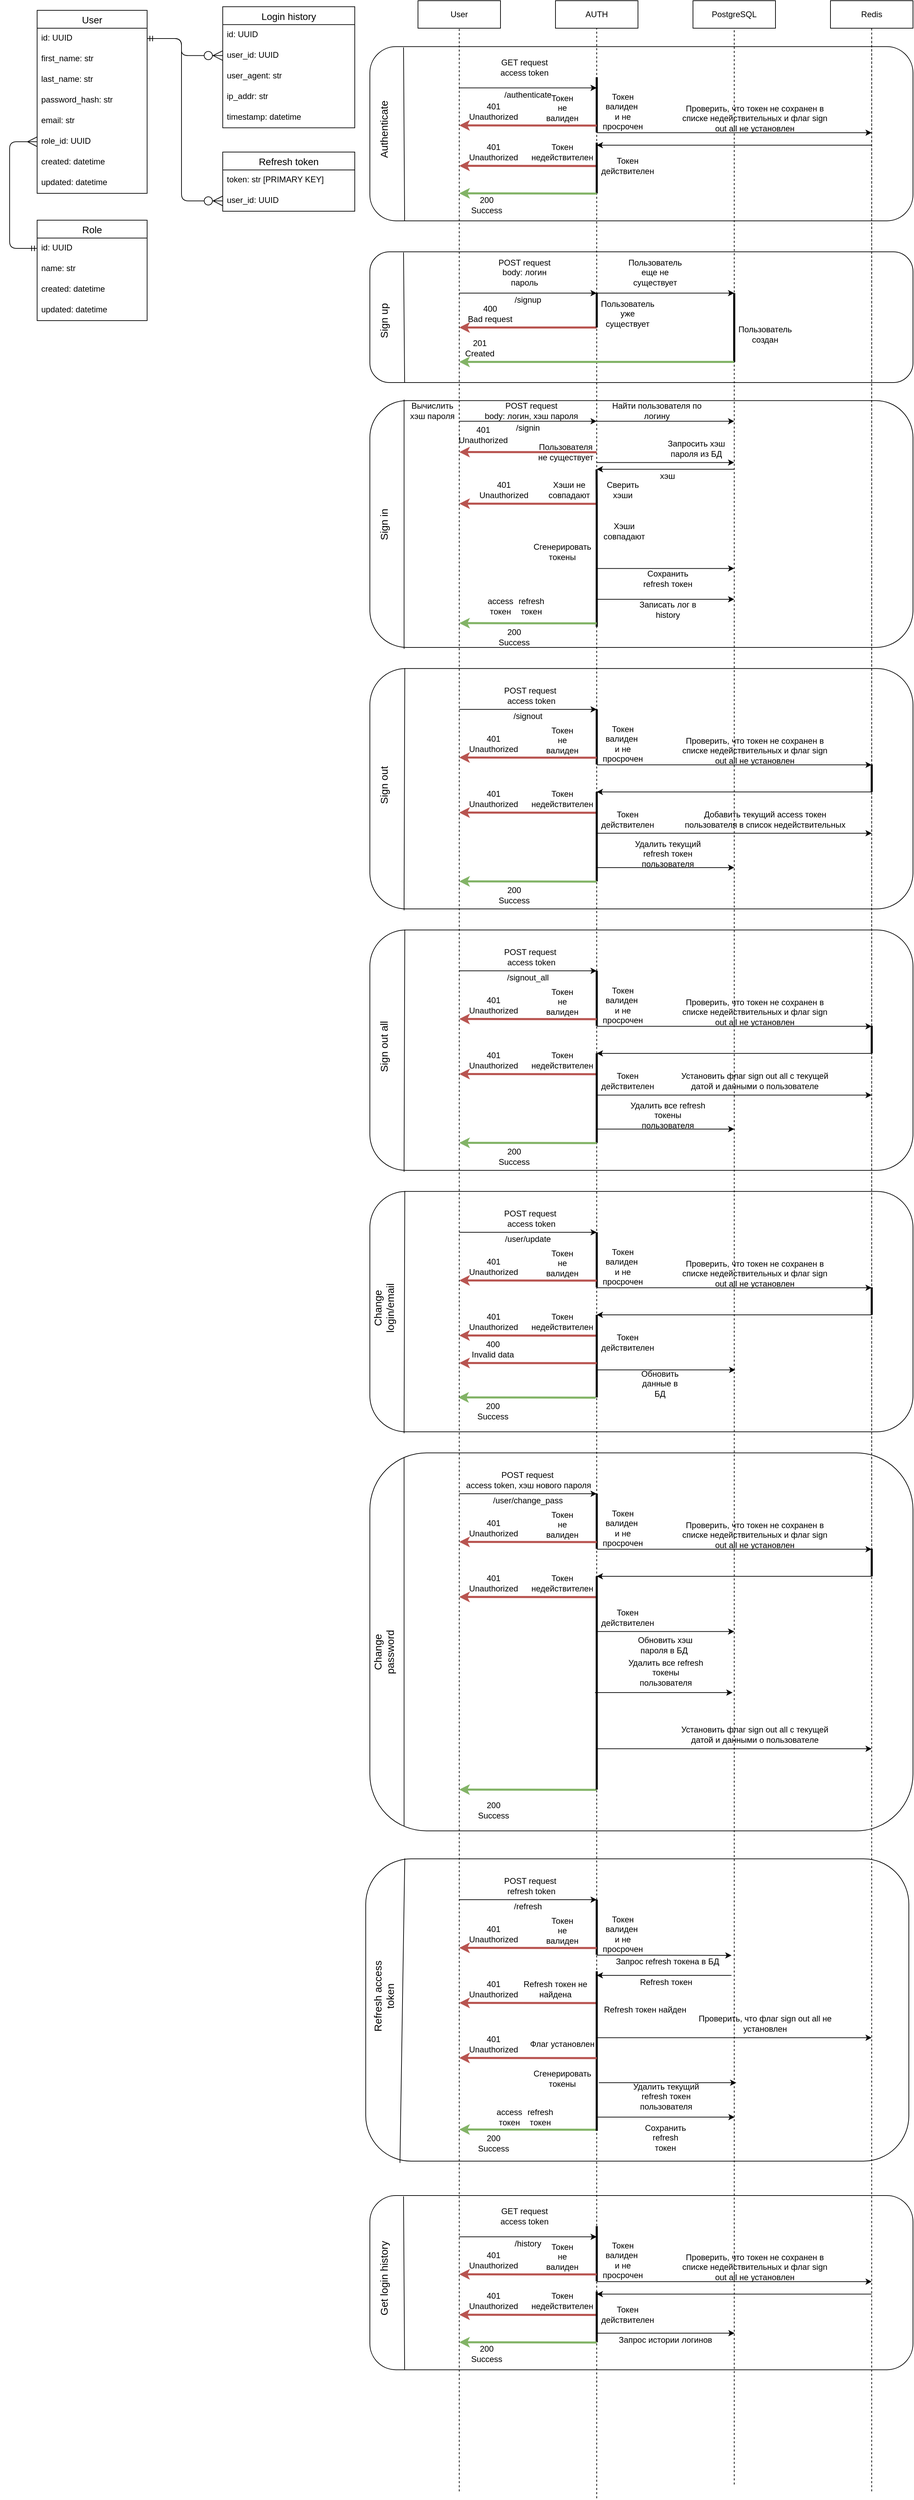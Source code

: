 <mxfile version="14.8.3" type="device"><diagram id="00hsh9ZZ03gjk7ep8VSy" name="Page-1"><mxGraphModel dx="4264" dy="1935" grid="1" gridSize="10" guides="1" tooltips="1" connect="1" arrows="1" fold="1" page="1" pageScale="1" pageWidth="827" pageHeight="1169" math="0" shadow="0"><root><mxCell id="0"/><mxCell id="1" parent="0"/><mxCell id="r59pQHZp5ksRSwTHfw9l-221" value="" style="rounded=1;whiteSpace=wrap;html=1;" parent="1" vertex="1"><mxGeometry x="-196" y="3220" width="790" height="253.24" as="geometry"/></mxCell><mxCell id="r59pQHZp5ksRSwTHfw9l-189" value="" style="rounded=1;whiteSpace=wrap;html=1;" parent="1" vertex="1"><mxGeometry x="-196" y="96.76" width="790" height="253.24" as="geometry"/></mxCell><mxCell id="r59pQHZp5ksRSwTHfw9l-125" value="" style="rounded=1;whiteSpace=wrap;html=1;" parent="1" vertex="1"><mxGeometry x="-202" y="2730.6" width="790" height="439.4" as="geometry"/></mxCell><mxCell id="qxVSrTnpFER7rnEplrtD-60" value="" style="rounded=1;whiteSpace=wrap;html=1;" parent="1" vertex="1"><mxGeometry x="-196" y="1380.6" width="790" height="349.4" as="geometry"/></mxCell><mxCell id="r59pQHZp5ksRSwTHfw9l-60" value="" style="rounded=1;whiteSpace=wrap;html=1;" parent="1" vertex="1"><mxGeometry x="-196" y="1000.6" width="790" height="349.4" as="geometry"/></mxCell><mxCell id="J3bMWk2EwHT4fPbVTyN_-26" value="" style="rounded=1;whiteSpace=wrap;html=1;" parent="1" vertex="1"><mxGeometry x="-196" y="395" width="790" height="190" as="geometry"/></mxCell><mxCell id="qxVSrTnpFER7rnEplrtD-1" value="" style="rounded=1;whiteSpace=wrap;html=1;" parent="1" vertex="1"><mxGeometry x="-196" y="611.24" width="790" height="358.76" as="geometry"/></mxCell><mxCell id="r59pQHZp5ksRSwTHfw9l-86" value="" style="rounded=1;whiteSpace=wrap;html=1;" parent="1" vertex="1"><mxGeometry x="-196" y="2140.6" width="790" height="549.4" as="geometry"/></mxCell><mxCell id="r59pQHZp5ksRSwTHfw9l-25" value="" style="rounded=1;whiteSpace=wrap;html=1;" parent="1" vertex="1"><mxGeometry x="-196" y="1760.6" width="790" height="349.4" as="geometry"/></mxCell><mxCell id="J3bMWk2EwHT4fPbVTyN_-6" value="" style="endArrow=none;dashed=1;html=1;entryX=0.5;entryY=1;entryDx=0;entryDy=0;" parent="1" target="J3bMWk2EwHT4fPbVTyN_-2" edge="1"><mxGeometry width="50" height="50" relative="1" as="geometry"><mxPoint x="134" y="3660" as="sourcePoint"/><mxPoint x="133.5" y="100" as="targetPoint"/></mxGeometry></mxCell><mxCell id="qxVSrTnpFER7rnEplrtD-61" value="&lt;span style=&quot;font-size: 15px&quot;&gt;Sign out all&lt;br&gt;&lt;/span&gt;" style="text;html=1;strokeColor=none;fillColor=none;align=center;verticalAlign=middle;whiteSpace=wrap;rounded=0;rotation=-90;strokeWidth=3;" parent="1" vertex="1"><mxGeometry x="-236" y="1540" width="120" height="20" as="geometry"/></mxCell><mxCell id="qxVSrTnpFER7rnEplrtD-62" value="" style="endArrow=none;html=1;strokeWidth=1;entryX=0.063;entryY=1.006;entryDx=0;entryDy=0;entryPerimeter=0;exitX=0.059;exitY=0.003;exitDx=0;exitDy=0;exitPerimeter=0;" parent="1" target="qxVSrTnpFER7rnEplrtD-60" edge="1"><mxGeometry width="50" height="50" relative="1" as="geometry"><mxPoint x="-145.21" y="1380" as="sourcePoint"/><mxPoint x="-146.0" y="1621.2" as="targetPoint"/></mxGeometry></mxCell><mxCell id="qxVSrTnpFER7rnEplrtD-63" value="POST request&amp;nbsp;&lt;br&gt;access token" style="text;html=1;strokeColor=none;fillColor=none;align=center;verticalAlign=middle;whiteSpace=wrap;rounded=0;" parent="1" vertex="1"><mxGeometry x="-6" y="1410" width="90" height="20" as="geometry"/></mxCell><mxCell id="qxVSrTnpFER7rnEplrtD-64" value="" style="endArrow=classic;html=1;" parent="1" edge="1"><mxGeometry width="50" height="50" relative="1" as="geometry"><mxPoint x="-66" y="1440" as="sourcePoint"/><mxPoint x="134" y="1440" as="targetPoint"/></mxGeometry></mxCell><mxCell id="qxVSrTnpFER7rnEplrtD-65" value="/signout_all" style="text;html=1;strokeColor=none;fillColor=none;align=center;verticalAlign=middle;whiteSpace=wrap;rounded=0;" parent="1" vertex="1"><mxGeometry x="-6" y="1440" width="80" height="20" as="geometry"/></mxCell><mxCell id="qxVSrTnpFER7rnEplrtD-66" value="" style="endArrow=classic;html=1;" parent="1" edge="1"><mxGeometry width="50" height="50" relative="1" as="geometry"><mxPoint x="134" y="1520.6" as="sourcePoint"/><mxPoint x="534" y="1520.6" as="targetPoint"/></mxGeometry></mxCell><mxCell id="qxVSrTnpFER7rnEplrtD-67" value="Токен валиден&amp;nbsp;&lt;br&gt;и не просрочен" style="text;html=1;strokeColor=none;fillColor=none;align=center;verticalAlign=middle;whiteSpace=wrap;rounded=0;" parent="1" vertex="1"><mxGeometry x="152" y="1480" width="40" height="20" as="geometry"/></mxCell><mxCell id="qxVSrTnpFER7rnEplrtD-68" value="" style="endArrow=none;html=1;strokeWidth=3;" parent="1" edge="1"><mxGeometry width="50" height="50" relative="1" as="geometry"><mxPoint x="134" y="1520" as="sourcePoint"/><mxPoint x="134" y="1440" as="targetPoint"/></mxGeometry></mxCell><mxCell id="qxVSrTnpFER7rnEplrtD-69" value="" style="endArrow=classic;html=1;strokeWidth=3;fillColor=#f8cecc;strokeColor=#b85450;" parent="1" edge="1"><mxGeometry width="50" height="50" relative="1" as="geometry"><mxPoint x="134" y="1510.2" as="sourcePoint"/><mxPoint x="-66" y="1510" as="targetPoint"/></mxGeometry></mxCell><mxCell id="qxVSrTnpFER7rnEplrtD-70" value="401&lt;br&gt;Unauthorized" style="text;html=1;strokeColor=none;fillColor=none;align=center;verticalAlign=middle;whiteSpace=wrap;rounded=0;" parent="1" vertex="1"><mxGeometry x="-51" y="1480" width="70" height="20" as="geometry"/></mxCell><mxCell id="qxVSrTnpFER7rnEplrtD-71" value="Токен не валиден" style="text;html=1;strokeColor=none;fillColor=none;align=center;verticalAlign=middle;whiteSpace=wrap;rounded=0;" parent="1" vertex="1"><mxGeometry x="64" y="1470" width="40" height="30" as="geometry"/></mxCell><mxCell id="qxVSrTnpFER7rnEplrtD-72" value="Проверить, что токен не сохранен в списке недействительных и флаг sign out all не установлен" style="text;html=1;strokeColor=none;fillColor=none;align=center;verticalAlign=middle;whiteSpace=wrap;rounded=0;" parent="1" vertex="1"><mxGeometry x="254" y="1490" width="220" height="20" as="geometry"/></mxCell><mxCell id="qxVSrTnpFER7rnEplrtD-73" value="" style="endArrow=classic;html=1;strokeWidth=3;fillColor=#f8cecc;strokeColor=#b85450;" parent="1" edge="1"><mxGeometry width="50" height="50" relative="1" as="geometry"><mxPoint x="134" y="1590.2" as="sourcePoint"/><mxPoint x="-66" y="1590.0" as="targetPoint"/></mxGeometry></mxCell><mxCell id="qxVSrTnpFER7rnEplrtD-74" value="401&lt;br&gt;Unauthorized" style="text;html=1;strokeColor=none;fillColor=none;align=center;verticalAlign=middle;whiteSpace=wrap;rounded=0;" parent="1" vertex="1"><mxGeometry x="-51" y="1560" width="70" height="20" as="geometry"/></mxCell><mxCell id="qxVSrTnpFER7rnEplrtD-75" value="" style="endArrow=classic;html=1;strokeWidth=1;" parent="1" edge="1"><mxGeometry width="50" height="50" relative="1" as="geometry"><mxPoint x="534" y="1560" as="sourcePoint"/><mxPoint x="134" y="1560" as="targetPoint"/></mxGeometry></mxCell><mxCell id="qxVSrTnpFER7rnEplrtD-76" value="" style="endArrow=none;html=1;strokeWidth=3;" parent="1" edge="1"><mxGeometry width="50" height="50" relative="1" as="geometry"><mxPoint x="534" y="1520" as="sourcePoint"/><mxPoint x="534" y="1560" as="targetPoint"/></mxGeometry></mxCell><mxCell id="qxVSrTnpFER7rnEplrtD-77" value="Токен действителен" style="text;html=1;strokeColor=none;fillColor=none;align=center;verticalAlign=middle;whiteSpace=wrap;rounded=0;" parent="1" vertex="1"><mxGeometry x="159" y="1590" width="40" height="20" as="geometry"/></mxCell><mxCell id="qxVSrTnpFER7rnEplrtD-78" value="" style="endArrow=none;html=1;strokeWidth=3;" parent="1" edge="1"><mxGeometry width="50" height="50" relative="1" as="geometry"><mxPoint x="134" y="1560" as="sourcePoint"/><mxPoint x="134" y="1690" as="targetPoint"/></mxGeometry></mxCell><mxCell id="qxVSrTnpFER7rnEplrtD-81" value="" style="endArrow=classic;html=1;" parent="1" edge="1"><mxGeometry width="50" height="50" relative="1" as="geometry"><mxPoint x="134" y="1670" as="sourcePoint"/><mxPoint x="334" y="1670" as="targetPoint"/></mxGeometry></mxCell><mxCell id="qxVSrTnpFER7rnEplrtD-82" value="Удалить все refresh токены пользователя" style="text;html=1;strokeColor=none;fillColor=none;align=center;verticalAlign=middle;whiteSpace=wrap;rounded=0;" parent="1" vertex="1"><mxGeometry x="179.5" y="1640" width="115" height="20" as="geometry"/></mxCell><mxCell id="qxVSrTnpFER7rnEplrtD-83" value="" style="endArrow=classic;html=1;strokeWidth=3;fillColor=#d5e8d4;strokeColor=#82b366;" parent="1" edge="1"><mxGeometry width="50" height="50" relative="1" as="geometry"><mxPoint x="134" y="1690.34" as="sourcePoint"/><mxPoint x="-66" y="1690" as="targetPoint"/></mxGeometry></mxCell><mxCell id="qxVSrTnpFER7rnEplrtD-84" value="200 Success" style="text;html=1;strokeColor=none;fillColor=none;align=center;verticalAlign=middle;whiteSpace=wrap;rounded=0;" parent="1" vertex="1"><mxGeometry x="-6" y="1700.34" width="40" height="20" as="geometry"/></mxCell><mxCell id="qxVSrTnpFER7rnEplrtD-85" value="Токен недействителен" style="text;html=1;strokeColor=none;fillColor=none;align=center;verticalAlign=middle;whiteSpace=wrap;rounded=0;" parent="1" vertex="1"><mxGeometry x="64" y="1560" width="40" height="20" as="geometry"/></mxCell><mxCell id="qxVSrTnpFER7rnEplrtD-2" value="&lt;span style=&quot;font-size: 15px&quot;&gt;Sign in&lt;/span&gt;" style="text;html=1;strokeColor=none;fillColor=none;align=center;verticalAlign=middle;whiteSpace=wrap;rounded=0;rotation=-90;strokeWidth=3;" parent="1" vertex="1"><mxGeometry x="-236" y="781.24" width="120" height="20" as="geometry"/></mxCell><mxCell id="J3bMWk2EwHT4fPbVTyN_-1" value="User" style="rounded=0;whiteSpace=wrap;html=1;" parent="1" vertex="1"><mxGeometry x="-126" y="30" width="120" height="40" as="geometry"/></mxCell><mxCell id="J3bMWk2EwHT4fPbVTyN_-2" value="AUTH" style="rounded=0;whiteSpace=wrap;html=1;" parent="1" vertex="1"><mxGeometry x="74" y="30" width="120" height="40" as="geometry"/></mxCell><mxCell id="J3bMWk2EwHT4fPbVTyN_-3" value="PostgreSQL" style="rounded=0;whiteSpace=wrap;html=1;" parent="1" vertex="1"><mxGeometry x="274" y="30" width="120" height="40" as="geometry"/></mxCell><mxCell id="J3bMWk2EwHT4fPbVTyN_-4" value="Redis" style="rounded=0;whiteSpace=wrap;html=1;" parent="1" vertex="1"><mxGeometry x="474" y="30" width="120" height="40" as="geometry"/></mxCell><mxCell id="J3bMWk2EwHT4fPbVTyN_-9" value="" style="endArrow=classic;html=1;" parent="1" edge="1"><mxGeometry width="50" height="50" relative="1" as="geometry"><mxPoint x="-66" y="455" as="sourcePoint"/><mxPoint x="134" y="455" as="targetPoint"/></mxGeometry></mxCell><mxCell id="J3bMWk2EwHT4fPbVTyN_-10" value="POST request body: логин&lt;br&gt;пароль" style="text;html=1;strokeColor=none;fillColor=none;align=center;verticalAlign=middle;whiteSpace=wrap;rounded=0;" parent="1" vertex="1"><mxGeometry x="-16" y="415" width="90" height="20" as="geometry"/></mxCell><mxCell id="J3bMWk2EwHT4fPbVTyN_-11" value="/signup" style="text;html=1;strokeColor=none;fillColor=none;align=center;verticalAlign=middle;whiteSpace=wrap;rounded=0;" parent="1" vertex="1"><mxGeometry x="-6" y="455" width="80" height="20" as="geometry"/></mxCell><mxCell id="J3bMWk2EwHT4fPbVTyN_-13" value="" style="endArrow=classic;html=1;" parent="1" edge="1"><mxGeometry width="50" height="50" relative="1" as="geometry"><mxPoint x="134" y="455" as="sourcePoint"/><mxPoint x="334" y="455" as="targetPoint"/></mxGeometry></mxCell><mxCell id="J3bMWk2EwHT4fPbVTyN_-14" value="Пользователь еще не существует" style="text;html=1;strokeColor=none;fillColor=none;align=center;verticalAlign=middle;whiteSpace=wrap;rounded=0;" parent="1" vertex="1"><mxGeometry x="184" y="415" width="70" height="20" as="geometry"/></mxCell><mxCell id="J3bMWk2EwHT4fPbVTyN_-15" value="" style="endArrow=none;html=1;strokeWidth=3;" parent="1" edge="1"><mxGeometry width="50" height="50" relative="1" as="geometry"><mxPoint x="334" y="555" as="sourcePoint"/><mxPoint x="334" y="455" as="targetPoint"/></mxGeometry></mxCell><mxCell id="J3bMWk2EwHT4fPbVTyN_-17" value="Пользователь создан" style="text;html=1;strokeColor=none;fillColor=none;align=center;verticalAlign=middle;whiteSpace=wrap;rounded=0;" parent="1" vertex="1"><mxGeometry x="344" y="505" width="70" height="20" as="geometry"/></mxCell><mxCell id="J3bMWk2EwHT4fPbVTyN_-18" value="Сгенерировать токены" style="text;html=1;strokeColor=none;fillColor=none;align=center;verticalAlign=middle;whiteSpace=wrap;rounded=0;" parent="1" vertex="1"><mxGeometry x="64" y="821.24" width="40" height="20" as="geometry"/></mxCell><mxCell id="J3bMWk2EwHT4fPbVTyN_-22" value="Сохранить refresh токен" style="text;html=1;strokeColor=none;fillColor=none;align=center;verticalAlign=middle;whiteSpace=wrap;rounded=0;" parent="1" vertex="1"><mxGeometry x="186.5" y="860" width="101" height="20" as="geometry"/></mxCell><mxCell id="J3bMWk2EwHT4fPbVTyN_-23" value="" style="endArrow=classic;html=1;strokeWidth=3;fillColor=#d5e8d4;strokeColor=#82b366;" parent="1" edge="1"><mxGeometry width="50" height="50" relative="1" as="geometry"><mxPoint x="334" y="555" as="sourcePoint"/><mxPoint x="-66" y="555" as="targetPoint"/></mxGeometry></mxCell><mxCell id="J3bMWk2EwHT4fPbVTyN_-24" value="refresh токен" style="text;html=1;strokeColor=none;fillColor=none;align=center;verticalAlign=middle;whiteSpace=wrap;rounded=0;" parent="1" vertex="1"><mxGeometry x="19" y="900" width="40" height="20" as="geometry"/></mxCell><mxCell id="J3bMWk2EwHT4fPbVTyN_-25" value="access токен" style="text;html=1;strokeColor=none;fillColor=none;align=center;verticalAlign=middle;whiteSpace=wrap;rounded=0;" parent="1" vertex="1"><mxGeometry x="-26" y="900" width="40" height="20" as="geometry"/></mxCell><mxCell id="J3bMWk2EwHT4fPbVTyN_-28" value="" style="endArrow=none;html=1;strokeWidth=1;exitX=0.062;exitY=0.005;exitDx=0;exitDy=0;exitPerimeter=0;entryX=0.064;entryY=0.999;entryDx=0;entryDy=0;entryPerimeter=0;" parent="1" source="J3bMWk2EwHT4fPbVTyN_-26" target="J3bMWk2EwHT4fPbVTyN_-26" edge="1"><mxGeometry width="50" height="50" relative="1" as="geometry"><mxPoint x="-150" y="392" as="sourcePoint"/><mxPoint x="-150" y="637" as="targetPoint"/></mxGeometry></mxCell><mxCell id="J3bMWk2EwHT4fPbVTyN_-29" value="&lt;span style=&quot;font-size: 15px&quot;&gt;Sign up&lt;/span&gt;" style="text;html=1;strokeColor=none;fillColor=none;align=center;verticalAlign=middle;whiteSpace=wrap;rounded=0;rotation=-90;strokeWidth=3;" parent="1" vertex="1"><mxGeometry x="-236" y="485" width="120" height="20" as="geometry"/></mxCell><mxCell id="J3bMWk2EwHT4fPbVTyN_-31" value="201 Created" style="text;html=1;strokeColor=none;fillColor=none;align=center;verticalAlign=middle;whiteSpace=wrap;rounded=0;" parent="1" vertex="1"><mxGeometry x="-56" y="525" width="40" height="20" as="geometry"/></mxCell><mxCell id="J3bMWk2EwHT4fPbVTyN_-33" value="" style="endArrow=classic;html=1;strokeWidth=3;fillColor=#f8cecc;strokeColor=#b85450;" parent="1" edge="1"><mxGeometry width="50" height="50" relative="1" as="geometry"><mxPoint x="134.0" y="505" as="sourcePoint"/><mxPoint x="-66" y="505" as="targetPoint"/></mxGeometry></mxCell><mxCell id="J3bMWk2EwHT4fPbVTyN_-34" value="400&lt;br&gt;Bad request" style="text;html=1;strokeColor=none;fillColor=none;align=center;verticalAlign=middle;whiteSpace=wrap;rounded=0;" parent="1" vertex="1"><mxGeometry x="-56" y="475" width="70" height="20" as="geometry"/></mxCell><mxCell id="J3bMWk2EwHT4fPbVTyN_-35" value="" style="endArrow=none;html=1;strokeWidth=3;" parent="1" edge="1"><mxGeometry width="50" height="50" relative="1" as="geometry"><mxPoint x="134" y="505" as="sourcePoint"/><mxPoint x="134" y="455" as="targetPoint"/></mxGeometry></mxCell><mxCell id="J3bMWk2EwHT4fPbVTyN_-36" value="Пользователь уже существует" style="text;html=1;strokeColor=none;fillColor=none;align=center;verticalAlign=middle;whiteSpace=wrap;rounded=0;" parent="1" vertex="1"><mxGeometry x="144" y="475" width="70" height="20" as="geometry"/></mxCell><mxCell id="qxVSrTnpFER7rnEplrtD-3" value="" style="endArrow=none;html=1;strokeWidth=1;entryX=0.063;entryY=1.006;entryDx=0;entryDy=0;entryPerimeter=0;exitX=0.063;exitY=-0.004;exitDx=0;exitDy=0;exitPerimeter=0;" parent="1" source="qxVSrTnpFER7rnEplrtD-1" target="qxVSrTnpFER7rnEplrtD-1" edge="1"><mxGeometry width="50" height="50" relative="1" as="geometry"><mxPoint x="-145.21" y="640.64" as="sourcePoint"/><mxPoint x="-146.0" y="881.84" as="targetPoint"/></mxGeometry></mxCell><mxCell id="qxVSrTnpFER7rnEplrtD-4" value="POST request &lt;br&gt;body: логин, хэш пароля" style="text;html=1;strokeColor=none;fillColor=none;align=center;verticalAlign=middle;whiteSpace=wrap;rounded=0;" parent="1" vertex="1"><mxGeometry x="-46" y="616" width="170" height="20" as="geometry"/></mxCell><mxCell id="qxVSrTnpFER7rnEplrtD-5" value="" style="endArrow=classic;html=1;" parent="1" edge="1"><mxGeometry width="50" height="50" relative="1" as="geometry"><mxPoint x="-66" y="641.24" as="sourcePoint"/><mxPoint x="134" y="641.24" as="targetPoint"/></mxGeometry></mxCell><mxCell id="qxVSrTnpFER7rnEplrtD-6" value="/signin" style="text;html=1;strokeColor=none;fillColor=none;align=center;verticalAlign=middle;whiteSpace=wrap;rounded=0;" parent="1" vertex="1"><mxGeometry x="-6" y="641.24" width="80" height="20" as="geometry"/></mxCell><mxCell id="qxVSrTnpFER7rnEplrtD-7" value="Сверить хэши" style="text;html=1;strokeColor=none;fillColor=none;align=center;verticalAlign=middle;whiteSpace=wrap;rounded=0;" parent="1" vertex="1"><mxGeometry x="137" y="731.24" width="70" height="20" as="geometry"/></mxCell><mxCell id="qxVSrTnpFER7rnEplrtD-8" value="" style="endArrow=classic;html=1;" parent="1" edge="1"><mxGeometry width="50" height="50" relative="1" as="geometry"><mxPoint x="134" y="701.24" as="sourcePoint"/><mxPoint x="334" y="701.24" as="targetPoint"/></mxGeometry></mxCell><mxCell id="qxVSrTnpFER7rnEplrtD-9" value="" style="endArrow=classic;html=1;strokeWidth=3;fillColor=#f8cecc;strokeColor=#b85450;" parent="1" edge="1"><mxGeometry width="50" height="50" relative="1" as="geometry"><mxPoint x="134" y="761.24" as="sourcePoint"/><mxPoint x="-66" y="761.04" as="targetPoint"/></mxGeometry></mxCell><mxCell id="qxVSrTnpFER7rnEplrtD-11" value="" style="endArrow=none;html=1;strokeWidth=3;" parent="1" edge="1"><mxGeometry width="50" height="50" relative="1" as="geometry"><mxPoint x="134" y="761.24" as="sourcePoint"/><mxPoint x="133.76" y="711.24" as="targetPoint"/></mxGeometry></mxCell><mxCell id="qxVSrTnpFER7rnEplrtD-12" value="401&lt;br&gt;Unauthorized" style="text;html=1;strokeColor=none;fillColor=none;align=center;verticalAlign=middle;whiteSpace=wrap;rounded=0;" parent="1" vertex="1"><mxGeometry x="-36" y="731.24" width="70" height="20" as="geometry"/></mxCell><mxCell id="qxVSrTnpFER7rnEplrtD-13" value="Хэши не совпадают" style="text;html=1;strokeColor=none;fillColor=none;align=center;verticalAlign=middle;whiteSpace=wrap;rounded=0;" parent="1" vertex="1"><mxGeometry x="74" y="726.24" width="40" height="30" as="geometry"/></mxCell><mxCell id="qxVSrTnpFER7rnEplrtD-16" value="" style="endArrow=classic;html=1;strokeWidth=1;" parent="1" edge="1"><mxGeometry width="50" height="50" relative="1" as="geometry"><mxPoint x="334" y="711" as="sourcePoint"/><mxPoint x="134" y="711" as="targetPoint"/></mxGeometry></mxCell><mxCell id="qxVSrTnpFER7rnEplrtD-17" value="Хэши совпадают" style="text;html=1;strokeColor=none;fillColor=none;align=center;verticalAlign=middle;whiteSpace=wrap;rounded=0;" parent="1" vertex="1"><mxGeometry x="154" y="791.24" width="40" height="20" as="geometry"/></mxCell><mxCell id="qxVSrTnpFER7rnEplrtD-19" value="" style="endArrow=none;html=1;strokeWidth=3;" parent="1" edge="1"><mxGeometry width="50" height="50" relative="1" as="geometry"><mxPoint x="134" y="940" as="sourcePoint"/><mxPoint x="134" y="761.24" as="targetPoint"/></mxGeometry></mxCell><mxCell id="qxVSrTnpFER7rnEplrtD-20" value="" style="endArrow=classic;html=1;" parent="1" edge="1"><mxGeometry width="50" height="50" relative="1" as="geometry"><mxPoint x="134" y="855.24" as="sourcePoint"/><mxPoint x="334" y="855.24" as="targetPoint"/></mxGeometry></mxCell><mxCell id="qxVSrTnpFER7rnEplrtD-21" value="" style="endArrow=classic;html=1;strokeWidth=3;fillColor=#d5e8d4;strokeColor=#82b366;" parent="1" edge="1"><mxGeometry width="50" height="50" relative="1" as="geometry"><mxPoint x="134" y="935" as="sourcePoint"/><mxPoint x="-66" y="934.66" as="targetPoint"/></mxGeometry></mxCell><mxCell id="qxVSrTnpFER7rnEplrtD-22" value="200 Success" style="text;html=1;strokeColor=none;fillColor=none;align=center;verticalAlign=middle;whiteSpace=wrap;rounded=0;" parent="1" vertex="1"><mxGeometry x="-6" y="945" width="40" height="20" as="geometry"/></mxCell><mxCell id="qxVSrTnpFER7rnEplrtD-26" value="Запросить хэш пароля из БД" style="text;html=1;strokeColor=none;fillColor=none;align=center;verticalAlign=middle;whiteSpace=wrap;rounded=0;" parent="1" vertex="1"><mxGeometry x="234" y="671.24" width="90" height="20" as="geometry"/></mxCell><mxCell id="qxVSrTnpFER7rnEplrtD-27" value="хэш" style="text;html=1;strokeColor=none;fillColor=none;align=center;verticalAlign=middle;whiteSpace=wrap;rounded=0;" parent="1" vertex="1"><mxGeometry x="192" y="711.24" width="90" height="20" as="geometry"/></mxCell><mxCell id="qxVSrTnpFER7rnEplrtD-28" value="Вычислить хэш пароля" style="text;html=1;strokeColor=none;fillColor=none;align=center;verticalAlign=middle;whiteSpace=wrap;rounded=0;" parent="1" vertex="1"><mxGeometry x="-140" y="616" width="70" height="20" as="geometry"/></mxCell><mxCell id="qxVSrTnpFER7rnEplrtD-86" value="User" style="swimlane;fontStyle=0;childLayout=stackLayout;horizontal=1;startSize=26;horizontalStack=0;resizeParent=1;resizeParentMax=0;resizeLast=0;collapsible=1;marginBottom=0;align=center;fontSize=14;" parent="1" vertex="1"><mxGeometry x="-680" y="44" width="160" height="266" as="geometry"/></mxCell><mxCell id="qxVSrTnpFER7rnEplrtD-87" value="id: UUID" style="text;strokeColor=none;fillColor=none;spacingLeft=4;spacingRight=4;overflow=hidden;rotatable=0;points=[[0,0.5],[1,0.5]];portConstraint=eastwest;fontSize=12;" parent="qxVSrTnpFER7rnEplrtD-86" vertex="1"><mxGeometry y="26" width="160" height="30" as="geometry"/></mxCell><mxCell id="qxVSrTnpFER7rnEplrtD-88" value="first_name: str" style="text;strokeColor=none;fillColor=none;spacingLeft=4;spacingRight=4;overflow=hidden;rotatable=0;points=[[0,0.5],[1,0.5]];portConstraint=eastwest;fontSize=12;" parent="qxVSrTnpFER7rnEplrtD-86" vertex="1"><mxGeometry y="56" width="160" height="30" as="geometry"/></mxCell><mxCell id="qxVSrTnpFER7rnEplrtD-89" value="last_name: str" style="text;strokeColor=none;fillColor=none;spacingLeft=4;spacingRight=4;overflow=hidden;rotatable=0;points=[[0,0.5],[1,0.5]];portConstraint=eastwest;fontSize=12;" parent="qxVSrTnpFER7rnEplrtD-86" vertex="1"><mxGeometry y="86" width="160" height="30" as="geometry"/></mxCell><mxCell id="qxVSrTnpFER7rnEplrtD-91" value="password_hash: str" style="text;strokeColor=none;fillColor=none;spacingLeft=4;spacingRight=4;overflow=hidden;rotatable=0;points=[[0,0.5],[1,0.5]];portConstraint=eastwest;fontSize=12;" parent="qxVSrTnpFER7rnEplrtD-86" vertex="1"><mxGeometry y="116" width="160" height="30" as="geometry"/></mxCell><mxCell id="qxVSrTnpFER7rnEplrtD-90" value="email: str" style="text;strokeColor=none;fillColor=none;spacingLeft=4;spacingRight=4;overflow=hidden;rotatable=0;points=[[0,0.5],[1,0.5]];portConstraint=eastwest;fontSize=12;" parent="qxVSrTnpFER7rnEplrtD-86" vertex="1"><mxGeometry y="146" width="160" height="30" as="geometry"/></mxCell><mxCell id="r59pQHZp5ksRSwTHfw9l-262" value="role_id: UUID" style="text;strokeColor=none;fillColor=none;spacingLeft=4;spacingRight=4;overflow=hidden;rotatable=0;points=[[0,0.5],[1,0.5]];portConstraint=eastwest;fontSize=12;" parent="qxVSrTnpFER7rnEplrtD-86" vertex="1"><mxGeometry y="176" width="160" height="30" as="geometry"/></mxCell><mxCell id="qxVSrTnpFER7rnEplrtD-93" value="created: datetime" style="text;strokeColor=none;fillColor=none;spacingLeft=4;spacingRight=4;overflow=hidden;rotatable=0;points=[[0,0.5],[1,0.5]];portConstraint=eastwest;fontSize=12;" parent="qxVSrTnpFER7rnEplrtD-86" vertex="1"><mxGeometry y="206" width="160" height="30" as="geometry"/></mxCell><mxCell id="qxVSrTnpFER7rnEplrtD-94" value="updated: datetime" style="text;strokeColor=none;fillColor=none;spacingLeft=4;spacingRight=4;overflow=hidden;rotatable=0;points=[[0,0.5],[1,0.5]];portConstraint=eastwest;fontSize=12;" parent="qxVSrTnpFER7rnEplrtD-86" vertex="1"><mxGeometry y="236" width="160" height="30" as="geometry"/></mxCell><mxCell id="qxVSrTnpFER7rnEplrtD-98" value="Login history" style="swimlane;fontStyle=0;childLayout=stackLayout;horizontal=1;startSize=26;horizontalStack=0;resizeParent=1;resizeParentMax=0;resizeLast=0;collapsible=1;marginBottom=0;align=center;fontSize=14;" parent="1" vertex="1"><mxGeometry x="-410" y="38.76" width="192.04" height="176" as="geometry"><mxRectangle x="-410" y="38.76" width="110" height="26" as="alternateBounds"/></mxGeometry></mxCell><mxCell id="qxVSrTnpFER7rnEplrtD-99" value="id: UUID" style="text;strokeColor=none;fillColor=none;spacingLeft=4;spacingRight=4;overflow=hidden;rotatable=0;points=[[0,0.5],[1,0.5]];portConstraint=eastwest;fontSize=12;" parent="qxVSrTnpFER7rnEplrtD-98" vertex="1"><mxGeometry y="26" width="192.04" height="30" as="geometry"/></mxCell><mxCell id="qxVSrTnpFER7rnEplrtD-100" value="user_id: UUID" style="text;strokeColor=none;fillColor=none;spacingLeft=4;spacingRight=4;overflow=hidden;rotatable=0;points=[[0,0.5],[1,0.5]];portConstraint=eastwest;fontSize=12;" parent="qxVSrTnpFER7rnEplrtD-98" vertex="1"><mxGeometry y="56" width="192.04" height="30" as="geometry"/></mxCell><mxCell id="q1Qv7ulB97SqR6FjEy4P-11" value="user_agent: str" style="text;strokeColor=none;fillColor=none;spacingLeft=4;spacingRight=4;overflow=hidden;rotatable=0;points=[[0,0.5],[1,0.5]];portConstraint=eastwest;fontSize=12;" parent="qxVSrTnpFER7rnEplrtD-98" vertex="1"><mxGeometry y="86" width="192.04" height="30" as="geometry"/></mxCell><mxCell id="qxVSrTnpFER7rnEplrtD-108" value="ip_addr: str" style="text;strokeColor=none;fillColor=none;spacingLeft=4;spacingRight=4;overflow=hidden;rotatable=0;points=[[0,0.5],[1,0.5]];portConstraint=eastwest;fontSize=12;" parent="qxVSrTnpFER7rnEplrtD-98" vertex="1"><mxGeometry y="116" width="192.04" height="30" as="geometry"/></mxCell><mxCell id="qxVSrTnpFER7rnEplrtD-106" value="timestamp: datetime" style="text;strokeColor=none;fillColor=none;spacingLeft=4;spacingRight=4;overflow=hidden;rotatable=0;points=[[0,0.5],[1,0.5]];portConstraint=eastwest;fontSize=12;" parent="qxVSrTnpFER7rnEplrtD-98" vertex="1"><mxGeometry y="146" width="192.04" height="30" as="geometry"/></mxCell><mxCell id="qxVSrTnpFER7rnEplrtD-111" value="" style="endArrow=ERzeroToMany;endFill=1;endSize=12;html=1;strokeWidth=1;exitX=1;exitY=0.5;exitDx=0;exitDy=0;entryX=0;entryY=0.5;entryDx=0;entryDy=0;startArrow=ERmandOne;startFill=0;edgeStyle=orthogonalEdgeStyle;" parent="1" source="qxVSrTnpFER7rnEplrtD-87" target="qxVSrTnpFER7rnEplrtD-100" edge="1"><mxGeometry width="160" relative="1" as="geometry"><mxPoint x="-520" y="368.76" as="sourcePoint"/><mxPoint x="-360" y="368.76" as="targetPoint"/><Array as="points"><mxPoint x="-470" y="85"/><mxPoint x="-470" y="110"/></Array></mxGeometry></mxCell><mxCell id="qxVSrTnpFER7rnEplrtD-113" value="Найти пользователя по логину" style="text;html=1;strokeColor=none;fillColor=none;align=center;verticalAlign=middle;whiteSpace=wrap;rounded=0;" parent="1" vertex="1"><mxGeometry x="139" y="616" width="165" height="20" as="geometry"/></mxCell><mxCell id="qxVSrTnpFER7rnEplrtD-114" value="" style="endArrow=classic;html=1;" parent="1" edge="1"><mxGeometry width="50" height="50" relative="1" as="geometry"><mxPoint x="134" y="641.24" as="sourcePoint"/><mxPoint x="334" y="641.24" as="targetPoint"/></mxGeometry></mxCell><mxCell id="qxVSrTnpFER7rnEplrtD-115" value="" style="endArrow=classic;html=1;strokeWidth=3;fillColor=#f8cecc;strokeColor=#b85450;" parent="1" edge="1"><mxGeometry width="50" height="50" relative="1" as="geometry"><mxPoint x="134" y="686.24" as="sourcePoint"/><mxPoint x="-66" y="686.04" as="targetPoint"/></mxGeometry></mxCell><mxCell id="qxVSrTnpFER7rnEplrtD-116" value="401&lt;br&gt;Unauthorized" style="text;html=1;strokeColor=none;fillColor=none;align=center;verticalAlign=middle;whiteSpace=wrap;rounded=0;" parent="1" vertex="1"><mxGeometry x="-66" y="651.24" width="70" height="20" as="geometry"/></mxCell><mxCell id="qxVSrTnpFER7rnEplrtD-117" value="Пользователя не существует" style="text;html=1;strokeColor=none;fillColor=none;align=center;verticalAlign=middle;whiteSpace=wrap;rounded=0;" parent="1" vertex="1"><mxGeometry x="44" y="671.24" width="90" height="30" as="geometry"/></mxCell><mxCell id="r59pQHZp5ksRSwTHfw9l-26" value="&lt;span style=&quot;font-size: 15px&quot;&gt;Change login/email&lt;br&gt;&lt;/span&gt;" style="text;html=1;strokeColor=none;fillColor=none;align=center;verticalAlign=middle;whiteSpace=wrap;rounded=0;rotation=-90;strokeWidth=3;" parent="1" vertex="1"><mxGeometry x="-236" y="1920" width="120" height="20" as="geometry"/></mxCell><mxCell id="r59pQHZp5ksRSwTHfw9l-27" value="" style="endArrow=none;html=1;strokeWidth=1;entryX=0.063;entryY=1.006;entryDx=0;entryDy=0;entryPerimeter=0;exitX=0.059;exitY=0.003;exitDx=0;exitDy=0;exitPerimeter=0;" parent="1" target="r59pQHZp5ksRSwTHfw9l-25" edge="1"><mxGeometry width="50" height="50" relative="1" as="geometry"><mxPoint x="-145.21" y="1760" as="sourcePoint"/><mxPoint x="-146.0" y="2001.2" as="targetPoint"/></mxGeometry></mxCell><mxCell id="r59pQHZp5ksRSwTHfw9l-28" value="POST request&amp;nbsp;&lt;br&gt;access token" style="text;html=1;strokeColor=none;fillColor=none;align=center;verticalAlign=middle;whiteSpace=wrap;rounded=0;" parent="1" vertex="1"><mxGeometry x="-6" y="1790" width="90" height="20" as="geometry"/></mxCell><mxCell id="r59pQHZp5ksRSwTHfw9l-29" value="" style="endArrow=classic;html=1;" parent="1" edge="1"><mxGeometry width="50" height="50" relative="1" as="geometry"><mxPoint x="-66" y="1820" as="sourcePoint"/><mxPoint x="134" y="1820" as="targetPoint"/></mxGeometry></mxCell><mxCell id="r59pQHZp5ksRSwTHfw9l-30" value="/user/update" style="text;html=1;strokeColor=none;fillColor=none;align=center;verticalAlign=middle;whiteSpace=wrap;rounded=0;" parent="1" vertex="1"><mxGeometry x="-6" y="1820" width="80" height="20" as="geometry"/></mxCell><mxCell id="r59pQHZp5ksRSwTHfw9l-31" value="" style="endArrow=classic;html=1;" parent="1" edge="1"><mxGeometry width="50" height="50" relative="1" as="geometry"><mxPoint x="134" y="1900.6" as="sourcePoint"/><mxPoint x="534" y="1900.6" as="targetPoint"/></mxGeometry></mxCell><mxCell id="r59pQHZp5ksRSwTHfw9l-32" value="Токен валиден&amp;nbsp;&lt;br&gt;и не просрочен" style="text;html=1;strokeColor=none;fillColor=none;align=center;verticalAlign=middle;whiteSpace=wrap;rounded=0;" parent="1" vertex="1"><mxGeometry x="152" y="1860" width="40" height="20" as="geometry"/></mxCell><mxCell id="r59pQHZp5ksRSwTHfw9l-33" value="" style="endArrow=none;html=1;strokeWidth=3;" parent="1" edge="1"><mxGeometry width="50" height="50" relative="1" as="geometry"><mxPoint x="134" y="1900" as="sourcePoint"/><mxPoint x="134" y="1820" as="targetPoint"/></mxGeometry></mxCell><mxCell id="r59pQHZp5ksRSwTHfw9l-34" value="" style="endArrow=classic;html=1;strokeWidth=3;fillColor=#f8cecc;strokeColor=#b85450;" parent="1" edge="1"><mxGeometry width="50" height="50" relative="1" as="geometry"><mxPoint x="134" y="1890.2" as="sourcePoint"/><mxPoint x="-66" y="1890" as="targetPoint"/></mxGeometry></mxCell><mxCell id="r59pQHZp5ksRSwTHfw9l-35" value="401&lt;br&gt;Unauthorized" style="text;html=1;strokeColor=none;fillColor=none;align=center;verticalAlign=middle;whiteSpace=wrap;rounded=0;" parent="1" vertex="1"><mxGeometry x="-51" y="1860" width="70" height="20" as="geometry"/></mxCell><mxCell id="r59pQHZp5ksRSwTHfw9l-36" value="Токен не валиден" style="text;html=1;strokeColor=none;fillColor=none;align=center;verticalAlign=middle;whiteSpace=wrap;rounded=0;" parent="1" vertex="1"><mxGeometry x="64" y="1850" width="40" height="30" as="geometry"/></mxCell><mxCell id="r59pQHZp5ksRSwTHfw9l-37" value="Проверить, что токен не сохранен в списке недействительных и флаг sign out all не установлен" style="text;html=1;strokeColor=none;fillColor=none;align=center;verticalAlign=middle;whiteSpace=wrap;rounded=0;" parent="1" vertex="1"><mxGeometry x="254" y="1870" width="220" height="20" as="geometry"/></mxCell><mxCell id="r59pQHZp5ksRSwTHfw9l-38" value="" style="endArrow=classic;html=1;strokeWidth=3;fillColor=#f8cecc;strokeColor=#b85450;" parent="1" edge="1"><mxGeometry width="50" height="50" relative="1" as="geometry"><mxPoint x="134" y="1970.2" as="sourcePoint"/><mxPoint x="-66" y="1970.0" as="targetPoint"/></mxGeometry></mxCell><mxCell id="r59pQHZp5ksRSwTHfw9l-39" value="401&lt;br&gt;Unauthorized" style="text;html=1;strokeColor=none;fillColor=none;align=center;verticalAlign=middle;whiteSpace=wrap;rounded=0;" parent="1" vertex="1"><mxGeometry x="-51" y="1940" width="70" height="20" as="geometry"/></mxCell><mxCell id="r59pQHZp5ksRSwTHfw9l-40" value="" style="endArrow=classic;html=1;strokeWidth=1;" parent="1" edge="1"><mxGeometry width="50" height="50" relative="1" as="geometry"><mxPoint x="534" y="1940" as="sourcePoint"/><mxPoint x="134" y="1940" as="targetPoint"/></mxGeometry></mxCell><mxCell id="r59pQHZp5ksRSwTHfw9l-41" value="" style="endArrow=none;html=1;strokeWidth=3;" parent="1" edge="1"><mxGeometry width="50" height="50" relative="1" as="geometry"><mxPoint x="534" y="1900" as="sourcePoint"/><mxPoint x="534" y="1940" as="targetPoint"/></mxGeometry></mxCell><mxCell id="r59pQHZp5ksRSwTHfw9l-42" value="Токен действителен" style="text;html=1;strokeColor=none;fillColor=none;align=center;verticalAlign=middle;whiteSpace=wrap;rounded=0;" parent="1" vertex="1"><mxGeometry x="159" y="1970" width="40" height="20" as="geometry"/></mxCell><mxCell id="r59pQHZp5ksRSwTHfw9l-43" value="" style="endArrow=none;html=1;strokeWidth=3;" parent="1" edge="1"><mxGeometry width="50" height="50" relative="1" as="geometry"><mxPoint x="134" y="1940" as="sourcePoint"/><mxPoint x="134" y="2060" as="targetPoint"/></mxGeometry></mxCell><mxCell id="r59pQHZp5ksRSwTHfw9l-44" value="" style="endArrow=classic;html=1;strokeWidth=3;fillColor=#d5e8d4;strokeColor=#82b366;" parent="1" edge="1"><mxGeometry width="50" height="50" relative="1" as="geometry"><mxPoint x="132.5" y="2060.34" as="sourcePoint"/><mxPoint x="-67.5" y="2060" as="targetPoint"/></mxGeometry></mxCell><mxCell id="r59pQHZp5ksRSwTHfw9l-45" value="200 Success" style="text;html=1;strokeColor=none;fillColor=none;align=center;verticalAlign=middle;whiteSpace=wrap;rounded=0;" parent="1" vertex="1"><mxGeometry x="-37.5" y="2070" width="40" height="20" as="geometry"/></mxCell><mxCell id="r59pQHZp5ksRSwTHfw9l-46" value="Токен недействителен" style="text;html=1;strokeColor=none;fillColor=none;align=center;verticalAlign=middle;whiteSpace=wrap;rounded=0;" parent="1" vertex="1"><mxGeometry x="64" y="1940" width="40" height="20" as="geometry"/></mxCell><mxCell id="r59pQHZp5ksRSwTHfw9l-58" value="" style="endArrow=classic;html=1;" parent="1" edge="1"><mxGeometry width="50" height="50" relative="1" as="geometry"><mxPoint x="135.5" y="2020" as="sourcePoint"/><mxPoint x="335.5" y="2020" as="targetPoint"/></mxGeometry></mxCell><mxCell id="r59pQHZp5ksRSwTHfw9l-59" value="Обновить данные в БД" style="text;html=1;strokeColor=none;fillColor=none;align=center;verticalAlign=middle;whiteSpace=wrap;rounded=0;" parent="1" vertex="1"><mxGeometry x="205.5" y="2030" width="40" height="20" as="geometry"/></mxCell><mxCell id="r59pQHZp5ksRSwTHfw9l-61" value="&lt;span style=&quot;font-size: 15px&quot;&gt;Sign out&lt;br&gt;&lt;/span&gt;" style="text;html=1;strokeColor=none;fillColor=none;align=center;verticalAlign=middle;whiteSpace=wrap;rounded=0;rotation=-90;strokeWidth=3;" parent="1" vertex="1"><mxGeometry x="-236" y="1160" width="120" height="20" as="geometry"/></mxCell><mxCell id="r59pQHZp5ksRSwTHfw9l-62" value="" style="endArrow=none;html=1;strokeWidth=1;entryX=0.063;entryY=1.006;entryDx=0;entryDy=0;entryPerimeter=0;exitX=0.059;exitY=0.003;exitDx=0;exitDy=0;exitPerimeter=0;" parent="1" target="r59pQHZp5ksRSwTHfw9l-60" edge="1"><mxGeometry width="50" height="50" relative="1" as="geometry"><mxPoint x="-145.21" y="1000" as="sourcePoint"/><mxPoint x="-146.0" y="1241.2" as="targetPoint"/></mxGeometry></mxCell><mxCell id="r59pQHZp5ksRSwTHfw9l-63" value="POST request&amp;nbsp;&lt;br&gt;access token" style="text;html=1;strokeColor=none;fillColor=none;align=center;verticalAlign=middle;whiteSpace=wrap;rounded=0;" parent="1" vertex="1"><mxGeometry x="-6" y="1030" width="90" height="20" as="geometry"/></mxCell><mxCell id="r59pQHZp5ksRSwTHfw9l-64" value="" style="endArrow=classic;html=1;" parent="1" edge="1"><mxGeometry width="50" height="50" relative="1" as="geometry"><mxPoint x="-66" y="1060" as="sourcePoint"/><mxPoint x="134" y="1060" as="targetPoint"/></mxGeometry></mxCell><mxCell id="r59pQHZp5ksRSwTHfw9l-65" value="/signout" style="text;html=1;strokeColor=none;fillColor=none;align=center;verticalAlign=middle;whiteSpace=wrap;rounded=0;" parent="1" vertex="1"><mxGeometry x="-6" y="1060" width="80" height="20" as="geometry"/></mxCell><mxCell id="r59pQHZp5ksRSwTHfw9l-66" value="" style="endArrow=classic;html=1;" parent="1" edge="1"><mxGeometry width="50" height="50" relative="1" as="geometry"><mxPoint x="134" y="1140.6" as="sourcePoint"/><mxPoint x="534" y="1140.6" as="targetPoint"/></mxGeometry></mxCell><mxCell id="r59pQHZp5ksRSwTHfw9l-67" value="Токен валиден&amp;nbsp;&lt;br&gt;и не просрочен" style="text;html=1;strokeColor=none;fillColor=none;align=center;verticalAlign=middle;whiteSpace=wrap;rounded=0;" parent="1" vertex="1"><mxGeometry x="152" y="1100" width="40" height="20" as="geometry"/></mxCell><mxCell id="r59pQHZp5ksRSwTHfw9l-68" value="" style="endArrow=none;html=1;strokeWidth=3;" parent="1" edge="1"><mxGeometry width="50" height="50" relative="1" as="geometry"><mxPoint x="134" y="1140" as="sourcePoint"/><mxPoint x="134" y="1060" as="targetPoint"/></mxGeometry></mxCell><mxCell id="r59pQHZp5ksRSwTHfw9l-69" value="" style="endArrow=classic;html=1;strokeWidth=3;fillColor=#f8cecc;strokeColor=#b85450;" parent="1" edge="1"><mxGeometry width="50" height="50" relative="1" as="geometry"><mxPoint x="134" y="1130.2" as="sourcePoint"/><mxPoint x="-66" y="1130" as="targetPoint"/></mxGeometry></mxCell><mxCell id="r59pQHZp5ksRSwTHfw9l-70" value="401&lt;br&gt;Unauthorized" style="text;html=1;strokeColor=none;fillColor=none;align=center;verticalAlign=middle;whiteSpace=wrap;rounded=0;" parent="1" vertex="1"><mxGeometry x="-51" y="1100" width="70" height="20" as="geometry"/></mxCell><mxCell id="r59pQHZp5ksRSwTHfw9l-71" value="Токен не валиден" style="text;html=1;strokeColor=none;fillColor=none;align=center;verticalAlign=middle;whiteSpace=wrap;rounded=0;" parent="1" vertex="1"><mxGeometry x="64" y="1090" width="40" height="30" as="geometry"/></mxCell><mxCell id="r59pQHZp5ksRSwTHfw9l-72" value="Проверить, что токен не сохранен в списке недействительных и флаг sign out all не установлен" style="text;html=1;strokeColor=none;fillColor=none;align=center;verticalAlign=middle;whiteSpace=wrap;rounded=0;" parent="1" vertex="1"><mxGeometry x="254" y="1110" width="220" height="20" as="geometry"/></mxCell><mxCell id="r59pQHZp5ksRSwTHfw9l-73" value="" style="endArrow=classic;html=1;strokeWidth=3;fillColor=#f8cecc;strokeColor=#b85450;" parent="1" edge="1"><mxGeometry width="50" height="50" relative="1" as="geometry"><mxPoint x="134" y="1210.2" as="sourcePoint"/><mxPoint x="-66" y="1210.0" as="targetPoint"/></mxGeometry></mxCell><mxCell id="r59pQHZp5ksRSwTHfw9l-74" value="401&lt;br&gt;Unauthorized" style="text;html=1;strokeColor=none;fillColor=none;align=center;verticalAlign=middle;whiteSpace=wrap;rounded=0;" parent="1" vertex="1"><mxGeometry x="-51" y="1180" width="70" height="20" as="geometry"/></mxCell><mxCell id="r59pQHZp5ksRSwTHfw9l-75" value="" style="endArrow=classic;html=1;strokeWidth=1;" parent="1" edge="1"><mxGeometry width="50" height="50" relative="1" as="geometry"><mxPoint x="534" y="1180" as="sourcePoint"/><mxPoint x="134" y="1180" as="targetPoint"/></mxGeometry></mxCell><mxCell id="r59pQHZp5ksRSwTHfw9l-76" value="" style="endArrow=none;html=1;strokeWidth=3;" parent="1" edge="1"><mxGeometry width="50" height="50" relative="1" as="geometry"><mxPoint x="534" y="1140" as="sourcePoint"/><mxPoint x="534" y="1180" as="targetPoint"/></mxGeometry></mxCell><mxCell id="r59pQHZp5ksRSwTHfw9l-77" value="Токен действителен" style="text;html=1;strokeColor=none;fillColor=none;align=center;verticalAlign=middle;whiteSpace=wrap;rounded=0;" parent="1" vertex="1"><mxGeometry x="159" y="1210" width="40" height="20" as="geometry"/></mxCell><mxCell id="r59pQHZp5ksRSwTHfw9l-78" value="" style="endArrow=none;html=1;strokeWidth=3;" parent="1" edge="1"><mxGeometry width="50" height="50" relative="1" as="geometry"><mxPoint x="134" y="1180" as="sourcePoint"/><mxPoint x="134" y="1310" as="targetPoint"/></mxGeometry></mxCell><mxCell id="r59pQHZp5ksRSwTHfw9l-79" value="" style="endArrow=classic;html=1;" parent="1" edge="1"><mxGeometry width="50" height="50" relative="1" as="geometry"><mxPoint x="134" y="1240" as="sourcePoint"/><mxPoint x="534" y="1240" as="targetPoint"/></mxGeometry></mxCell><mxCell id="r59pQHZp5ksRSwTHfw9l-80" value="Добавить текущий access токен пользователя в список недействительных" style="text;html=1;strokeColor=none;fillColor=none;align=center;verticalAlign=middle;whiteSpace=wrap;rounded=0;" parent="1" vertex="1"><mxGeometry x="254" y="1210" width="250" height="20" as="geometry"/></mxCell><mxCell id="r59pQHZp5ksRSwTHfw9l-81" value="" style="endArrow=classic;html=1;" parent="1" edge="1"><mxGeometry width="50" height="50" relative="1" as="geometry"><mxPoint x="134" y="1290" as="sourcePoint"/><mxPoint x="334" y="1290" as="targetPoint"/></mxGeometry></mxCell><mxCell id="r59pQHZp5ksRSwTHfw9l-82" value="Удалить текущий refresh токен пользователя" style="text;html=1;strokeColor=none;fillColor=none;align=center;verticalAlign=middle;whiteSpace=wrap;rounded=0;" parent="1" vertex="1"><mxGeometry x="179.5" y="1260" width="115" height="20" as="geometry"/></mxCell><mxCell id="r59pQHZp5ksRSwTHfw9l-83" value="" style="endArrow=classic;html=1;strokeWidth=3;fillColor=#d5e8d4;strokeColor=#82b366;" parent="1" edge="1"><mxGeometry width="50" height="50" relative="1" as="geometry"><mxPoint x="134" y="1310.34" as="sourcePoint"/><mxPoint x="-66" y="1310" as="targetPoint"/></mxGeometry></mxCell><mxCell id="r59pQHZp5ksRSwTHfw9l-84" value="200 Success" style="text;html=1;strokeColor=none;fillColor=none;align=center;verticalAlign=middle;whiteSpace=wrap;rounded=0;" parent="1" vertex="1"><mxGeometry x="-6" y="1320.34" width="40" height="20" as="geometry"/></mxCell><mxCell id="r59pQHZp5ksRSwTHfw9l-85" value="Токен недействителен" style="text;html=1;strokeColor=none;fillColor=none;align=center;verticalAlign=middle;whiteSpace=wrap;rounded=0;" parent="1" vertex="1"><mxGeometry x="64" y="1180" width="40" height="20" as="geometry"/></mxCell><mxCell id="r59pQHZp5ksRSwTHfw9l-87" value="&lt;span style=&quot;font-size: 15px&quot;&gt;Change password&lt;br&gt;&lt;/span&gt;" style="text;html=1;strokeColor=none;fillColor=none;align=center;verticalAlign=middle;whiteSpace=wrap;rounded=0;rotation=-90;strokeWidth=3;" parent="1" vertex="1"><mxGeometry x="-236" y="2420" width="120" height="20" as="geometry"/></mxCell><mxCell id="r59pQHZp5ksRSwTHfw9l-88" value="" style="endArrow=none;html=1;strokeWidth=1;entryX=0.063;entryY=0.987;entryDx=0;entryDy=0;entryPerimeter=0;exitX=0.063;exitY=0.011;exitDx=0;exitDy=0;exitPerimeter=0;" parent="1" target="r59pQHZp5ksRSwTHfw9l-86" edge="1" source="r59pQHZp5ksRSwTHfw9l-86"><mxGeometry width="50" height="50" relative="1" as="geometry"><mxPoint x="-146" y="2150" as="sourcePoint"/><mxPoint x="-146" y="2680" as="targetPoint"/></mxGeometry></mxCell><mxCell id="r59pQHZp5ksRSwTHfw9l-89" value="POST request&amp;nbsp;&lt;br&gt;access token, хэш нового пароля" style="text;html=1;strokeColor=none;fillColor=none;align=center;verticalAlign=middle;whiteSpace=wrap;rounded=0;" parent="1" vertex="1"><mxGeometry x="-60" y="2170" width="190" height="20" as="geometry"/></mxCell><mxCell id="r59pQHZp5ksRSwTHfw9l-90" value="" style="endArrow=classic;html=1;" parent="1" edge="1"><mxGeometry width="50" height="50" relative="1" as="geometry"><mxPoint x="-66" y="2200" as="sourcePoint"/><mxPoint x="134" y="2200" as="targetPoint"/></mxGeometry></mxCell><mxCell id="r59pQHZp5ksRSwTHfw9l-91" value="/user/change_pass" style="text;html=1;strokeColor=none;fillColor=none;align=center;verticalAlign=middle;whiteSpace=wrap;rounded=0;" parent="1" vertex="1"><mxGeometry x="-6" y="2200" width="80" height="20" as="geometry"/></mxCell><mxCell id="r59pQHZp5ksRSwTHfw9l-92" value="" style="endArrow=classic;html=1;" parent="1" edge="1"><mxGeometry width="50" height="50" relative="1" as="geometry"><mxPoint x="134" y="2280.6" as="sourcePoint"/><mxPoint x="534" y="2280.6" as="targetPoint"/></mxGeometry></mxCell><mxCell id="r59pQHZp5ksRSwTHfw9l-93" value="Токен валиден&amp;nbsp;&lt;br&gt;и не просрочен" style="text;html=1;strokeColor=none;fillColor=none;align=center;verticalAlign=middle;whiteSpace=wrap;rounded=0;" parent="1" vertex="1"><mxGeometry x="152" y="2240" width="40" height="20" as="geometry"/></mxCell><mxCell id="r59pQHZp5ksRSwTHfw9l-94" value="" style="endArrow=none;html=1;strokeWidth=3;" parent="1" edge="1"><mxGeometry width="50" height="50" relative="1" as="geometry"><mxPoint x="134" y="2280" as="sourcePoint"/><mxPoint x="134" y="2200" as="targetPoint"/></mxGeometry></mxCell><mxCell id="r59pQHZp5ksRSwTHfw9l-95" value="" style="endArrow=classic;html=1;strokeWidth=3;fillColor=#f8cecc;strokeColor=#b85450;" parent="1" edge="1"><mxGeometry width="50" height="50" relative="1" as="geometry"><mxPoint x="134" y="2270.2" as="sourcePoint"/><mxPoint x="-66" y="2270" as="targetPoint"/></mxGeometry></mxCell><mxCell id="r59pQHZp5ksRSwTHfw9l-96" value="401&lt;br&gt;Unauthorized" style="text;html=1;strokeColor=none;fillColor=none;align=center;verticalAlign=middle;whiteSpace=wrap;rounded=0;" parent="1" vertex="1"><mxGeometry x="-51" y="2240" width="70" height="20" as="geometry"/></mxCell><mxCell id="r59pQHZp5ksRSwTHfw9l-97" value="Токен не валиден" style="text;html=1;strokeColor=none;fillColor=none;align=center;verticalAlign=middle;whiteSpace=wrap;rounded=0;" parent="1" vertex="1"><mxGeometry x="64" y="2230" width="40" height="30" as="geometry"/></mxCell><mxCell id="r59pQHZp5ksRSwTHfw9l-98" value="Проверить, что токен не сохранен в списке недействительных и флаг sign out all не установлен" style="text;html=1;strokeColor=none;fillColor=none;align=center;verticalAlign=middle;whiteSpace=wrap;rounded=0;" parent="1" vertex="1"><mxGeometry x="254" y="2250" width="220" height="20" as="geometry"/></mxCell><mxCell id="r59pQHZp5ksRSwTHfw9l-99" value="" style="endArrow=classic;html=1;strokeWidth=3;fillColor=#f8cecc;strokeColor=#b85450;" parent="1" edge="1"><mxGeometry width="50" height="50" relative="1" as="geometry"><mxPoint x="134" y="2350.2" as="sourcePoint"/><mxPoint x="-66" y="2350" as="targetPoint"/></mxGeometry></mxCell><mxCell id="r59pQHZp5ksRSwTHfw9l-100" value="401&lt;br&gt;Unauthorized" style="text;html=1;strokeColor=none;fillColor=none;align=center;verticalAlign=middle;whiteSpace=wrap;rounded=0;" parent="1" vertex="1"><mxGeometry x="-51" y="2320" width="70" height="20" as="geometry"/></mxCell><mxCell id="r59pQHZp5ksRSwTHfw9l-101" value="" style="endArrow=classic;html=1;strokeWidth=1;" parent="1" edge="1"><mxGeometry width="50" height="50" relative="1" as="geometry"><mxPoint x="534" y="2320" as="sourcePoint"/><mxPoint x="134" y="2320" as="targetPoint"/></mxGeometry></mxCell><mxCell id="r59pQHZp5ksRSwTHfw9l-102" value="" style="endArrow=none;html=1;strokeWidth=3;" parent="1" edge="1"><mxGeometry width="50" height="50" relative="1" as="geometry"><mxPoint x="534" y="2280" as="sourcePoint"/><mxPoint x="534" y="2320" as="targetPoint"/></mxGeometry></mxCell><mxCell id="r59pQHZp5ksRSwTHfw9l-103" value="Токен действителен" style="text;html=1;strokeColor=none;fillColor=none;align=center;verticalAlign=middle;whiteSpace=wrap;rounded=0;" parent="1" vertex="1"><mxGeometry x="159" y="2370" width="40" height="20" as="geometry"/></mxCell><mxCell id="r59pQHZp5ksRSwTHfw9l-104" value="" style="endArrow=none;html=1;strokeWidth=3;" parent="1" edge="1"><mxGeometry width="50" height="50" relative="1" as="geometry"><mxPoint x="134" y="2320" as="sourcePoint"/><mxPoint x="134" y="2350" as="targetPoint"/></mxGeometry></mxCell><mxCell id="r59pQHZp5ksRSwTHfw9l-105" value="" style="endArrow=classic;html=1;strokeWidth=3;fillColor=#d5e8d4;strokeColor=#82b366;" parent="1" edge="1"><mxGeometry width="50" height="50" relative="1" as="geometry"><mxPoint x="134" y="2630.34" as="sourcePoint"/><mxPoint x="-66" y="2630" as="targetPoint"/></mxGeometry></mxCell><mxCell id="r59pQHZp5ksRSwTHfw9l-106" value="200 Success" style="text;html=1;strokeColor=none;fillColor=none;align=center;verticalAlign=middle;whiteSpace=wrap;rounded=0;" parent="1" vertex="1"><mxGeometry x="-36" y="2650" width="40" height="20" as="geometry"/></mxCell><mxCell id="r59pQHZp5ksRSwTHfw9l-107" value="Токен недействителен" style="text;html=1;strokeColor=none;fillColor=none;align=center;verticalAlign=middle;whiteSpace=wrap;rounded=0;" parent="1" vertex="1"><mxGeometry x="64" y="2320" width="40" height="20" as="geometry"/></mxCell><mxCell id="r59pQHZp5ksRSwTHfw9l-115" value="" style="endArrow=none;html=1;strokeWidth=3;" parent="1" edge="1"><mxGeometry width="50" height="50" relative="1" as="geometry"><mxPoint x="134" y="2630" as="sourcePoint"/><mxPoint x="134" y="2350" as="targetPoint"/></mxGeometry></mxCell><mxCell id="r59pQHZp5ksRSwTHfw9l-119" value="" style="endArrow=classic;html=1;" parent="1" edge="1"><mxGeometry width="50" height="50" relative="1" as="geometry"><mxPoint x="134" y="2400.3" as="sourcePoint"/><mxPoint x="334" y="2400.3" as="targetPoint"/></mxGeometry></mxCell><mxCell id="r59pQHZp5ksRSwTHfw9l-120" value="&amp;nbsp;Обновить хэш пароля в БД" style="text;html=1;strokeColor=none;fillColor=none;align=center;verticalAlign=middle;whiteSpace=wrap;rounded=0;" parent="1" vertex="1"><mxGeometry x="171.5" y="2410.3" width="120" height="20" as="geometry"/></mxCell><mxCell id="J3bMWk2EwHT4fPbVTyN_-8" value="" style="endArrow=none;dashed=1;html=1;" parent="1" edge="1"><mxGeometry width="50" height="50" relative="1" as="geometry"><mxPoint x="534" y="3650" as="sourcePoint"/><mxPoint x="534" y="80" as="targetPoint"/></mxGeometry></mxCell><mxCell id="J3bMWk2EwHT4fPbVTyN_-7" value="" style="endArrow=none;dashed=1;html=1;entryX=0.5;entryY=1;entryDx=0;entryDy=0;" parent="1" target="J3bMWk2EwHT4fPbVTyN_-3" edge="1"><mxGeometry width="50" height="50" relative="1" as="geometry"><mxPoint x="334" y="3640" as="sourcePoint"/><mxPoint x="333.5" y="100" as="targetPoint"/></mxGeometry></mxCell><mxCell id="J3bMWk2EwHT4fPbVTyN_-5" value="" style="endArrow=none;dashed=1;html=1;entryX=0.5;entryY=1;entryDx=0;entryDy=0;" parent="1" target="J3bMWk2EwHT4fPbVTyN_-1" edge="1"><mxGeometry width="50" height="50" relative="1" as="geometry"><mxPoint x="-66" y="3650" as="sourcePoint"/><mxPoint x="234" y="310" as="targetPoint"/></mxGeometry></mxCell><mxCell id="r59pQHZp5ksRSwTHfw9l-123" value="" style="endArrow=classic;html=1;" parent="1" edge="1"><mxGeometry width="50" height="50" relative="1" as="geometry"><mxPoint x="131.5" y="2489" as="sourcePoint"/><mxPoint x="331.5" y="2489" as="targetPoint"/></mxGeometry></mxCell><mxCell id="r59pQHZp5ksRSwTHfw9l-124" value="Удалить все refresh токены пользователя" style="text;html=1;strokeColor=none;fillColor=none;align=center;verticalAlign=middle;whiteSpace=wrap;rounded=0;" parent="1" vertex="1"><mxGeometry x="177" y="2450" width="115" height="20" as="geometry"/></mxCell><mxCell id="r59pQHZp5ksRSwTHfw9l-126" value="&lt;span style=&quot;font-size: 15px&quot;&gt;Refresh access &lt;br&gt;token&lt;br&gt;&lt;/span&gt;" style="text;html=1;strokeColor=none;fillColor=none;align=center;verticalAlign=middle;whiteSpace=wrap;rounded=0;rotation=-90;strokeWidth=3;" parent="1" vertex="1"><mxGeometry x="-236" y="2920" width="120" height="20" as="geometry"/></mxCell><mxCell id="r59pQHZp5ksRSwTHfw9l-127" value="" style="endArrow=none;html=1;strokeWidth=1;entryX=0.063;entryY=1.006;entryDx=0;entryDy=0;entryPerimeter=0;exitX=0.059;exitY=0.003;exitDx=0;exitDy=0;exitPerimeter=0;" parent="1" target="r59pQHZp5ksRSwTHfw9l-125" edge="1"><mxGeometry width="50" height="50" relative="1" as="geometry"><mxPoint x="-145.21" y="2730" as="sourcePoint"/><mxPoint x="-146.0" y="2971.2" as="targetPoint"/></mxGeometry></mxCell><mxCell id="r59pQHZp5ksRSwTHfw9l-128" value="POST request&amp;nbsp;&lt;br&gt;refresh token" style="text;html=1;strokeColor=none;fillColor=none;align=center;verticalAlign=middle;whiteSpace=wrap;rounded=0;" parent="1" vertex="1"><mxGeometry x="-6" y="2760" width="90" height="20" as="geometry"/></mxCell><mxCell id="r59pQHZp5ksRSwTHfw9l-129" value="" style="endArrow=classic;html=1;" parent="1" edge="1"><mxGeometry width="50" height="50" relative="1" as="geometry"><mxPoint x="-66" y="2790" as="sourcePoint"/><mxPoint x="134" y="2790" as="targetPoint"/></mxGeometry></mxCell><mxCell id="r59pQHZp5ksRSwTHfw9l-130" value="/refresh" style="text;html=1;strokeColor=none;fillColor=none;align=center;verticalAlign=middle;whiteSpace=wrap;rounded=0;" parent="1" vertex="1"><mxGeometry x="-6" y="2790" width="80" height="20" as="geometry"/></mxCell><mxCell id="r59pQHZp5ksRSwTHfw9l-131" value="" style="endArrow=classic;html=1;" parent="1" edge="1"><mxGeometry width="50" height="50" relative="1" as="geometry"><mxPoint x="134" y="2870.6" as="sourcePoint"/><mxPoint x="330" y="2871" as="targetPoint"/></mxGeometry></mxCell><mxCell id="r59pQHZp5ksRSwTHfw9l-132" value="Токен валиден&amp;nbsp;&lt;br&gt;и не просрочен" style="text;html=1;strokeColor=none;fillColor=none;align=center;verticalAlign=middle;whiteSpace=wrap;rounded=0;" parent="1" vertex="1"><mxGeometry x="152" y="2830" width="40" height="20" as="geometry"/></mxCell><mxCell id="r59pQHZp5ksRSwTHfw9l-133" value="" style="endArrow=none;html=1;strokeWidth=3;" parent="1" edge="1"><mxGeometry width="50" height="50" relative="1" as="geometry"><mxPoint x="134" y="2870" as="sourcePoint"/><mxPoint x="134" y="2790" as="targetPoint"/></mxGeometry></mxCell><mxCell id="r59pQHZp5ksRSwTHfw9l-134" value="" style="endArrow=classic;html=1;strokeWidth=3;fillColor=#f8cecc;strokeColor=#b85450;" parent="1" edge="1"><mxGeometry width="50" height="50" relative="1" as="geometry"><mxPoint x="134" y="2860.2" as="sourcePoint"/><mxPoint x="-66" y="2860" as="targetPoint"/></mxGeometry></mxCell><mxCell id="r59pQHZp5ksRSwTHfw9l-135" value="401&lt;br&gt;Unauthorized" style="text;html=1;strokeColor=none;fillColor=none;align=center;verticalAlign=middle;whiteSpace=wrap;rounded=0;" parent="1" vertex="1"><mxGeometry x="-51" y="2830" width="70" height="20" as="geometry"/></mxCell><mxCell id="r59pQHZp5ksRSwTHfw9l-136" value="Токен не валиден" style="text;html=1;strokeColor=none;fillColor=none;align=center;verticalAlign=middle;whiteSpace=wrap;rounded=0;" parent="1" vertex="1"><mxGeometry x="64" y="2820" width="40" height="30" as="geometry"/></mxCell><mxCell id="r59pQHZp5ksRSwTHfw9l-137" value="Запрос refresh токена в БД" style="text;html=1;strokeColor=none;fillColor=none;align=center;verticalAlign=middle;whiteSpace=wrap;rounded=0;" parent="1" vertex="1"><mxGeometry x="127" y="2870" width="220" height="20" as="geometry"/></mxCell><mxCell id="r59pQHZp5ksRSwTHfw9l-138" value="" style="endArrow=classic;html=1;strokeWidth=3;fillColor=#f8cecc;strokeColor=#b85450;" parent="1" edge="1"><mxGeometry width="50" height="50" relative="1" as="geometry"><mxPoint x="134" y="2940.2" as="sourcePoint"/><mxPoint x="-66" y="2940" as="targetPoint"/></mxGeometry></mxCell><mxCell id="r59pQHZp5ksRSwTHfw9l-139" value="401&lt;br&gt;Unauthorized" style="text;html=1;strokeColor=none;fillColor=none;align=center;verticalAlign=middle;whiteSpace=wrap;rounded=0;" parent="1" vertex="1"><mxGeometry x="-51" y="2910" width="70" height="20" as="geometry"/></mxCell><mxCell id="r59pQHZp5ksRSwTHfw9l-140" value="" style="endArrow=classic;html=1;strokeWidth=1;" parent="1" edge="1"><mxGeometry width="50" height="50" relative="1" as="geometry"><mxPoint x="330" y="2900" as="sourcePoint"/><mxPoint x="134" y="2900" as="targetPoint"/></mxGeometry></mxCell><mxCell id="r59pQHZp5ksRSwTHfw9l-142" value="Refresh токен&amp;nbsp;найден" style="text;html=1;strokeColor=none;fillColor=none;align=center;verticalAlign=middle;whiteSpace=wrap;rounded=0;" parent="1" vertex="1"><mxGeometry x="139" y="2940" width="131" height="20" as="geometry"/></mxCell><mxCell id="r59pQHZp5ksRSwTHfw9l-143" value="" style="endArrow=none;html=1;strokeWidth=3;exitX=0.032;exitY=1.2;exitDx=0;exitDy=0;exitPerimeter=0;" parent="1" source="r59pQHZp5ksRSwTHfw9l-137" edge="1"><mxGeometry width="50" height="50" relative="1" as="geometry"><mxPoint x="134" y="2910" as="sourcePoint"/><mxPoint x="134" y="2940" as="targetPoint"/></mxGeometry></mxCell><mxCell id="r59pQHZp5ksRSwTHfw9l-144" value="" style="endArrow=classic;html=1;strokeWidth=3;fillColor=#d5e8d4;strokeColor=#82b366;" parent="1" edge="1"><mxGeometry width="50" height="50" relative="1" as="geometry"><mxPoint x="134" y="3124.34" as="sourcePoint"/><mxPoint x="-66" y="3124" as="targetPoint"/></mxGeometry></mxCell><mxCell id="r59pQHZp5ksRSwTHfw9l-145" value="200 Success" style="text;html=1;strokeColor=none;fillColor=none;align=center;verticalAlign=middle;whiteSpace=wrap;rounded=0;" parent="1" vertex="1"><mxGeometry x="-36" y="3134" width="40" height="20" as="geometry"/></mxCell><mxCell id="r59pQHZp5ksRSwTHfw9l-146" value="Refresh токен&amp;nbsp;не найдена" style="text;html=1;strokeColor=none;fillColor=none;align=center;verticalAlign=middle;whiteSpace=wrap;rounded=0;" parent="1" vertex="1"><mxGeometry x="14" y="2910" width="120" height="20" as="geometry"/></mxCell><mxCell id="r59pQHZp5ksRSwTHfw9l-154" value="" style="endArrow=none;html=1;strokeWidth=3;" parent="1" edge="1"><mxGeometry width="50" height="50" relative="1" as="geometry"><mxPoint x="134" y="3126" as="sourcePoint"/><mxPoint x="134" y="2940" as="targetPoint"/></mxGeometry></mxCell><mxCell id="r59pQHZp5ksRSwTHfw9l-158" value="" style="endArrow=classic;html=1;" parent="1" edge="1"><mxGeometry width="50" height="50" relative="1" as="geometry"><mxPoint x="137" y="3056" as="sourcePoint"/><mxPoint x="337" y="3056" as="targetPoint"/></mxGeometry></mxCell><mxCell id="r59pQHZp5ksRSwTHfw9l-159" value="Удалить текущий refresh токен пользователя" style="text;html=1;strokeColor=none;fillColor=none;align=center;verticalAlign=middle;whiteSpace=wrap;rounded=0;" parent="1" vertex="1"><mxGeometry x="174.5" y="3066" width="120" height="20" as="geometry"/></mxCell><mxCell id="r59pQHZp5ksRSwTHfw9l-162" value="" style="endArrow=classic;html=1;" parent="1" edge="1"><mxGeometry width="50" height="50" relative="1" as="geometry"><mxPoint x="134.5" y="3106" as="sourcePoint"/><mxPoint x="334.5" y="3106" as="targetPoint"/></mxGeometry></mxCell><mxCell id="r59pQHZp5ksRSwTHfw9l-166" value="Refresh токен" style="text;html=1;strokeColor=none;fillColor=none;align=center;verticalAlign=middle;whiteSpace=wrap;rounded=0;" parent="1" vertex="1"><mxGeometry x="124.5" y="2900" width="220" height="20" as="geometry"/></mxCell><mxCell id="r59pQHZp5ksRSwTHfw9l-167" value="Сохранить refresh токен" style="text;html=1;strokeColor=none;fillColor=none;align=center;verticalAlign=middle;whiteSpace=wrap;rounded=0;" parent="1" vertex="1"><mxGeometry x="214" y="3126" width="40" height="20" as="geometry"/></mxCell><mxCell id="r59pQHZp5ksRSwTHfw9l-169" value="refresh токен" style="text;html=1;strokeColor=none;fillColor=none;align=center;verticalAlign=middle;whiteSpace=wrap;rounded=0;" parent="1" vertex="1"><mxGeometry x="31.5" y="3096" width="40" height="20" as="geometry"/></mxCell><mxCell id="r59pQHZp5ksRSwTHfw9l-170" value="access токен" style="text;html=1;strokeColor=none;fillColor=none;align=center;verticalAlign=middle;whiteSpace=wrap;rounded=0;" parent="1" vertex="1"><mxGeometry x="-13.5" y="3096" width="40" height="20" as="geometry"/></mxCell><mxCell id="r59pQHZp5ksRSwTHfw9l-171" value="Записать лог в history" style="text;html=1;strokeColor=none;fillColor=none;align=center;verticalAlign=middle;whiteSpace=wrap;rounded=0;" parent="1" vertex="1"><mxGeometry x="186.5" y="904.76" width="101" height="20" as="geometry"/></mxCell><mxCell id="r59pQHZp5ksRSwTHfw9l-172" value="" style="endArrow=classic;html=1;" parent="1" edge="1"><mxGeometry width="50" height="50" relative="1" as="geometry"><mxPoint x="134" y="900" as="sourcePoint"/><mxPoint x="334" y="900" as="targetPoint"/></mxGeometry></mxCell><mxCell id="r59pQHZp5ksRSwTHfw9l-190" value="" style="endArrow=classic;html=1;" parent="1" edge="1"><mxGeometry width="50" height="50" relative="1" as="geometry"><mxPoint x="-66" y="156.76" as="sourcePoint"/><mxPoint x="134" y="156.76" as="targetPoint"/></mxGeometry></mxCell><mxCell id="r59pQHZp5ksRSwTHfw9l-191" value="GET request access token" style="text;html=1;strokeColor=none;fillColor=none;align=center;verticalAlign=middle;whiteSpace=wrap;rounded=0;" parent="1" vertex="1"><mxGeometry x="-16" y="116.76" width="90" height="20" as="geometry"/></mxCell><mxCell id="r59pQHZp5ksRSwTHfw9l-192" value="/authenticate" style="text;html=1;strokeColor=none;fillColor=none;align=center;verticalAlign=middle;whiteSpace=wrap;rounded=0;" parent="1" vertex="1"><mxGeometry x="-6" y="156.76" width="80" height="20" as="geometry"/></mxCell><mxCell id="r59pQHZp5ksRSwTHfw9l-198" value="" style="endArrow=none;html=1;strokeWidth=1;exitX=0.062;exitY=0.005;exitDx=0;exitDy=0;exitPerimeter=0;entryX=0.064;entryY=0.999;entryDx=0;entryDy=0;entryPerimeter=0;" parent="1" source="r59pQHZp5ksRSwTHfw9l-189" target="r59pQHZp5ksRSwTHfw9l-189" edge="1"><mxGeometry width="50" height="50" relative="1" as="geometry"><mxPoint x="-150" y="93.76" as="sourcePoint"/><mxPoint x="-150" y="338.76" as="targetPoint"/></mxGeometry></mxCell><mxCell id="r59pQHZp5ksRSwTHfw9l-199" value="&lt;span style=&quot;font-size: 15px&quot;&gt;Authenticate&lt;/span&gt;" style="text;html=1;strokeColor=none;fillColor=none;align=center;verticalAlign=middle;whiteSpace=wrap;rounded=0;rotation=-90;strokeWidth=3;" parent="1" vertex="1"><mxGeometry x="-236" y="206.76" width="120" height="20" as="geometry"/></mxCell><mxCell id="r59pQHZp5ksRSwTHfw9l-205" value="" style="endArrow=classic;html=1;" parent="1" edge="1"><mxGeometry width="50" height="50" relative="1" as="geometry"><mxPoint x="134" y="221.84" as="sourcePoint"/><mxPoint x="534" y="221.84" as="targetPoint"/></mxGeometry></mxCell><mxCell id="r59pQHZp5ksRSwTHfw9l-206" value="Токен валиден&amp;nbsp;&lt;br&gt;и не просрочен" style="text;html=1;strokeColor=none;fillColor=none;align=center;verticalAlign=middle;whiteSpace=wrap;rounded=0;" parent="1" vertex="1"><mxGeometry x="152" y="181.24" width="40" height="20" as="geometry"/></mxCell><mxCell id="r59pQHZp5ksRSwTHfw9l-207" value="" style="endArrow=none;html=1;strokeWidth=3;" parent="1" edge="1"><mxGeometry width="50" height="50" relative="1" as="geometry"><mxPoint x="134" y="221.24" as="sourcePoint"/><mxPoint x="134" y="141.24" as="targetPoint"/></mxGeometry></mxCell><mxCell id="r59pQHZp5ksRSwTHfw9l-208" value="" style="endArrow=classic;html=1;strokeWidth=3;fillColor=#f8cecc;strokeColor=#b85450;" parent="1" edge="1"><mxGeometry width="50" height="50" relative="1" as="geometry"><mxPoint x="134" y="211.44" as="sourcePoint"/><mxPoint x="-66" y="211.24" as="targetPoint"/></mxGeometry></mxCell><mxCell id="r59pQHZp5ksRSwTHfw9l-209" value="401&lt;br&gt;Unauthorized" style="text;html=1;strokeColor=none;fillColor=none;align=center;verticalAlign=middle;whiteSpace=wrap;rounded=0;" parent="1" vertex="1"><mxGeometry x="-51" y="181.24" width="70" height="20" as="geometry"/></mxCell><mxCell id="r59pQHZp5ksRSwTHfw9l-210" value="Токен не валиден" style="text;html=1;strokeColor=none;fillColor=none;align=center;verticalAlign=middle;whiteSpace=wrap;rounded=0;" parent="1" vertex="1"><mxGeometry x="64" y="171.24" width="40" height="30" as="geometry"/></mxCell><mxCell id="r59pQHZp5ksRSwTHfw9l-211" value="Проверить, что токен не сохранен в списке недействительных и флаг sign out all не установлен" style="text;html=1;strokeColor=none;fillColor=none;align=center;verticalAlign=middle;whiteSpace=wrap;rounded=0;" parent="1" vertex="1"><mxGeometry x="254" y="191.24" width="220" height="20" as="geometry"/></mxCell><mxCell id="r59pQHZp5ksRSwTHfw9l-212" value="" style="endArrow=classic;html=1;strokeWidth=3;fillColor=#f8cecc;strokeColor=#b85450;" parent="1" edge="1"><mxGeometry width="50" height="50" relative="1" as="geometry"><mxPoint x="134" y="270.2" as="sourcePoint"/><mxPoint x="-66" y="270" as="targetPoint"/></mxGeometry></mxCell><mxCell id="r59pQHZp5ksRSwTHfw9l-213" value="401&lt;br&gt;Unauthorized" style="text;html=1;strokeColor=none;fillColor=none;align=center;verticalAlign=middle;whiteSpace=wrap;rounded=0;" parent="1" vertex="1"><mxGeometry x="-51" y="240" width="70" height="20" as="geometry"/></mxCell><mxCell id="r59pQHZp5ksRSwTHfw9l-214" value="" style="endArrow=classic;html=1;strokeWidth=1;" parent="1" edge="1"><mxGeometry width="50" height="50" relative="1" as="geometry"><mxPoint x="534" y="240" as="sourcePoint"/><mxPoint x="134" y="240" as="targetPoint"/></mxGeometry></mxCell><mxCell id="r59pQHZp5ksRSwTHfw9l-215" value="Токен действителен" style="text;html=1;strokeColor=none;fillColor=none;align=center;verticalAlign=middle;whiteSpace=wrap;rounded=0;" parent="1" vertex="1"><mxGeometry x="159" y="260" width="40" height="20" as="geometry"/></mxCell><mxCell id="r59pQHZp5ksRSwTHfw9l-216" value="" style="endArrow=none;html=1;strokeWidth=3;" parent="1" edge="1"><mxGeometry width="50" height="50" relative="1" as="geometry"><mxPoint x="134" y="236.24" as="sourcePoint"/><mxPoint x="134" y="310" as="targetPoint"/></mxGeometry></mxCell><mxCell id="r59pQHZp5ksRSwTHfw9l-217" value="" style="endArrow=classic;html=1;strokeWidth=3;fillColor=#d5e8d4;strokeColor=#82b366;" parent="1" edge="1"><mxGeometry width="50" height="50" relative="1" as="geometry"><mxPoint x="134" y="310.34" as="sourcePoint"/><mxPoint x="-66" y="310" as="targetPoint"/></mxGeometry></mxCell><mxCell id="r59pQHZp5ksRSwTHfw9l-218" value="Токен недействителен" style="text;html=1;strokeColor=none;fillColor=none;align=center;verticalAlign=middle;whiteSpace=wrap;rounded=0;" parent="1" vertex="1"><mxGeometry x="64" y="240" width="40" height="20" as="geometry"/></mxCell><mxCell id="r59pQHZp5ksRSwTHfw9l-219" value="" style="endArrow=none;dashed=1;html=1;" parent="1" edge="1"><mxGeometry width="50" height="50" relative="1" as="geometry"><mxPoint x="534" y="2281.24" as="sourcePoint"/><mxPoint x="534" y="70" as="targetPoint"/></mxGeometry></mxCell><mxCell id="r59pQHZp5ksRSwTHfw9l-220" value="200 Success" style="text;html=1;strokeColor=none;fillColor=none;align=center;verticalAlign=middle;whiteSpace=wrap;rounded=0;" parent="1" vertex="1"><mxGeometry x="-46" y="316.76" width="40" height="20" as="geometry"/></mxCell><mxCell id="r59pQHZp5ksRSwTHfw9l-222" value="" style="endArrow=classic;html=1;" parent="1" edge="1"><mxGeometry width="50" height="50" relative="1" as="geometry"><mxPoint x="-66" y="3280" as="sourcePoint"/><mxPoint x="134" y="3280" as="targetPoint"/></mxGeometry></mxCell><mxCell id="r59pQHZp5ksRSwTHfw9l-223" value="GET request access token" style="text;html=1;strokeColor=none;fillColor=none;align=center;verticalAlign=middle;whiteSpace=wrap;rounded=0;" parent="1" vertex="1"><mxGeometry x="-16" y="3240" width="90" height="20" as="geometry"/></mxCell><mxCell id="r59pQHZp5ksRSwTHfw9l-224" value="/history" style="text;html=1;strokeColor=none;fillColor=none;align=center;verticalAlign=middle;whiteSpace=wrap;rounded=0;" parent="1" vertex="1"><mxGeometry x="-6" y="3280" width="80" height="20" as="geometry"/></mxCell><mxCell id="r59pQHZp5ksRSwTHfw9l-225" value="" style="endArrow=none;html=1;strokeWidth=1;exitX=0.062;exitY=0.005;exitDx=0;exitDy=0;exitPerimeter=0;entryX=0.064;entryY=0.999;entryDx=0;entryDy=0;entryPerimeter=0;" parent="1" source="r59pQHZp5ksRSwTHfw9l-221" target="r59pQHZp5ksRSwTHfw9l-221" edge="1"><mxGeometry width="50" height="50" relative="1" as="geometry"><mxPoint x="-150" y="3217" as="sourcePoint"/><mxPoint x="-150" y="3462" as="targetPoint"/></mxGeometry></mxCell><mxCell id="r59pQHZp5ksRSwTHfw9l-226" value="&lt;span style=&quot;font-size: 15px&quot;&gt;Get login history&lt;/span&gt;" style="text;html=1;strokeColor=none;fillColor=none;align=center;verticalAlign=middle;whiteSpace=wrap;rounded=0;rotation=-90;strokeWidth=3;" parent="1" vertex="1"><mxGeometry x="-236" y="3330" width="120" height="20" as="geometry"/></mxCell><mxCell id="r59pQHZp5ksRSwTHfw9l-227" value="" style="endArrow=classic;html=1;" parent="1" edge="1"><mxGeometry width="50" height="50" relative="1" as="geometry"><mxPoint x="134" y="3345.08" as="sourcePoint"/><mxPoint x="534" y="3345.08" as="targetPoint"/></mxGeometry></mxCell><mxCell id="r59pQHZp5ksRSwTHfw9l-228" value="Токен валиден&amp;nbsp;&lt;br&gt;и не просрочен" style="text;html=1;strokeColor=none;fillColor=none;align=center;verticalAlign=middle;whiteSpace=wrap;rounded=0;" parent="1" vertex="1"><mxGeometry x="152" y="3304.48" width="40" height="20" as="geometry"/></mxCell><mxCell id="r59pQHZp5ksRSwTHfw9l-229" value="" style="endArrow=none;html=1;strokeWidth=3;" parent="1" edge="1"><mxGeometry width="50" height="50" relative="1" as="geometry"><mxPoint x="134" y="3344.48" as="sourcePoint"/><mxPoint x="134" y="3264.48" as="targetPoint"/></mxGeometry></mxCell><mxCell id="r59pQHZp5ksRSwTHfw9l-230" value="" style="endArrow=classic;html=1;strokeWidth=3;fillColor=#f8cecc;strokeColor=#b85450;" parent="1" edge="1"><mxGeometry width="50" height="50" relative="1" as="geometry"><mxPoint x="134" y="3334.68" as="sourcePoint"/><mxPoint x="-66" y="3334.48" as="targetPoint"/></mxGeometry></mxCell><mxCell id="r59pQHZp5ksRSwTHfw9l-231" value="401&lt;br&gt;Unauthorized" style="text;html=1;strokeColor=none;fillColor=none;align=center;verticalAlign=middle;whiteSpace=wrap;rounded=0;" parent="1" vertex="1"><mxGeometry x="-51" y="3304.48" width="70" height="20" as="geometry"/></mxCell><mxCell id="r59pQHZp5ksRSwTHfw9l-232" value="Токен не валиден" style="text;html=1;strokeColor=none;fillColor=none;align=center;verticalAlign=middle;whiteSpace=wrap;rounded=0;" parent="1" vertex="1"><mxGeometry x="64" y="3294.48" width="40" height="30" as="geometry"/></mxCell><mxCell id="r59pQHZp5ksRSwTHfw9l-233" value="Проверить, что токен не сохранен в списке недействительных и флаг sign out all не установлен" style="text;html=1;strokeColor=none;fillColor=none;align=center;verticalAlign=middle;whiteSpace=wrap;rounded=0;" parent="1" vertex="1"><mxGeometry x="254" y="3314.48" width="220" height="20" as="geometry"/></mxCell><mxCell id="r59pQHZp5ksRSwTHfw9l-234" value="" style="endArrow=classic;html=1;strokeWidth=3;fillColor=#f8cecc;strokeColor=#b85450;" parent="1" edge="1"><mxGeometry width="50" height="50" relative="1" as="geometry"><mxPoint x="134" y="3393.44" as="sourcePoint"/><mxPoint x="-66" y="3393.24" as="targetPoint"/></mxGeometry></mxCell><mxCell id="r59pQHZp5ksRSwTHfw9l-235" value="401&lt;br&gt;Unauthorized" style="text;html=1;strokeColor=none;fillColor=none;align=center;verticalAlign=middle;whiteSpace=wrap;rounded=0;" parent="1" vertex="1"><mxGeometry x="-51" y="3363.24" width="70" height="20" as="geometry"/></mxCell><mxCell id="r59pQHZp5ksRSwTHfw9l-236" value="" style="endArrow=classic;html=1;strokeWidth=1;" parent="1" edge="1"><mxGeometry width="50" height="50" relative="1" as="geometry"><mxPoint x="534" y="3363.24" as="sourcePoint"/><mxPoint x="134" y="3363.24" as="targetPoint"/></mxGeometry></mxCell><mxCell id="r59pQHZp5ksRSwTHfw9l-237" value="Токен действителен" style="text;html=1;strokeColor=none;fillColor=none;align=center;verticalAlign=middle;whiteSpace=wrap;rounded=0;" parent="1" vertex="1"><mxGeometry x="159" y="3383.24" width="40" height="20" as="geometry"/></mxCell><mxCell id="r59pQHZp5ksRSwTHfw9l-238" value="" style="endArrow=none;html=1;strokeWidth=3;" parent="1" edge="1"><mxGeometry width="50" height="50" relative="1" as="geometry"><mxPoint x="134" y="3359.48" as="sourcePoint"/><mxPoint x="134" y="3433.24" as="targetPoint"/></mxGeometry></mxCell><mxCell id="r59pQHZp5ksRSwTHfw9l-239" value="" style="endArrow=classic;html=1;strokeWidth=3;fillColor=#d5e8d4;strokeColor=#82b366;" parent="1" edge="1"><mxGeometry width="50" height="50" relative="1" as="geometry"><mxPoint x="134" y="3433.58" as="sourcePoint"/><mxPoint x="-66" y="3433.24" as="targetPoint"/></mxGeometry></mxCell><mxCell id="r59pQHZp5ksRSwTHfw9l-240" value="Токен недействителен" style="text;html=1;strokeColor=none;fillColor=none;align=center;verticalAlign=middle;whiteSpace=wrap;rounded=0;" parent="1" vertex="1"><mxGeometry x="64" y="3363.24" width="40" height="20" as="geometry"/></mxCell><mxCell id="r59pQHZp5ksRSwTHfw9l-241" value="200 Success" style="text;html=1;strokeColor=none;fillColor=none;align=center;verticalAlign=middle;whiteSpace=wrap;rounded=0;" parent="1" vertex="1"><mxGeometry x="-46" y="3440" width="40" height="20" as="geometry"/></mxCell><mxCell id="r59pQHZp5ksRSwTHfw9l-242" value="" style="endArrow=classic;html=1;" parent="1" edge="1"><mxGeometry width="50" height="50" relative="1" as="geometry"><mxPoint x="134.5" y="3420" as="sourcePoint"/><mxPoint x="334.5" y="3420" as="targetPoint"/></mxGeometry></mxCell><mxCell id="r59pQHZp5ksRSwTHfw9l-243" value="Запрос истории логинов" style="text;html=1;strokeColor=none;fillColor=none;align=center;verticalAlign=middle;whiteSpace=wrap;rounded=0;" parent="1" vertex="1"><mxGeometry x="154" y="3420" width="160" height="20" as="geometry"/></mxCell><mxCell id="r59pQHZp5ksRSwTHfw9l-245" value="Refresh token" style="swimlane;fontStyle=0;childLayout=stackLayout;horizontal=1;startSize=26;horizontalStack=0;resizeParent=1;resizeParentMax=0;resizeLast=0;collapsible=1;marginBottom=0;align=center;fontSize=14;" parent="1" vertex="1"><mxGeometry x="-410" y="250" width="192.04" height="86" as="geometry"><mxRectangle x="-410" y="38.76" width="110" height="26" as="alternateBounds"/></mxGeometry></mxCell><mxCell id="r59pQHZp5ksRSwTHfw9l-247" value="token: str [PRIMARY KEY]" style="text;strokeColor=none;fillColor=none;spacingLeft=4;spacingRight=4;overflow=hidden;rotatable=0;points=[[0,0.5],[1,0.5]];portConstraint=eastwest;fontSize=12;" parent="r59pQHZp5ksRSwTHfw9l-245" vertex="1"><mxGeometry y="26" width="192.04" height="30" as="geometry"/></mxCell><mxCell id="r59pQHZp5ksRSwTHfw9l-248" value="user_id: UUID" style="text;strokeColor=none;fillColor=none;spacingLeft=4;spacingRight=4;overflow=hidden;rotatable=0;points=[[0,0.5],[1,0.5]];portConstraint=eastwest;fontSize=12;" parent="r59pQHZp5ksRSwTHfw9l-245" vertex="1"><mxGeometry y="56" width="192.04" height="30" as="geometry"/></mxCell><mxCell id="r59pQHZp5ksRSwTHfw9l-251" value="" style="endArrow=ERzeroToMany;endFill=1;endSize=12;html=1;strokeWidth=1;entryX=0;entryY=0.5;entryDx=0;entryDy=0;startArrow=ERmandOne;startFill=0;edgeStyle=orthogonalEdgeStyle;exitX=1;exitY=0.5;exitDx=0;exitDy=0;" parent="1" source="qxVSrTnpFER7rnEplrtD-87" target="r59pQHZp5ksRSwTHfw9l-248" edge="1"><mxGeometry width="160" relative="1" as="geometry"><mxPoint x="-530" y="110" as="sourcePoint"/><mxPoint x="-400" y="119.76" as="targetPoint"/><Array as="points"><mxPoint x="-470" y="85"/><mxPoint x="-470" y="321"/></Array></mxGeometry></mxCell><mxCell id="r59pQHZp5ksRSwTHfw9l-252" value="Role" style="swimlane;fontStyle=0;childLayout=stackLayout;horizontal=1;startSize=26;horizontalStack=0;resizeParent=1;resizeParentMax=0;resizeLast=0;collapsible=1;marginBottom=0;align=center;fontSize=14;" parent="1" vertex="1"><mxGeometry x="-680" y="349" width="160" height="146" as="geometry"/></mxCell><mxCell id="r59pQHZp5ksRSwTHfw9l-253" value="id: UUID" style="text;strokeColor=none;fillColor=none;spacingLeft=4;spacingRight=4;overflow=hidden;rotatable=0;points=[[0,0.5],[1,0.5]];portConstraint=eastwest;fontSize=12;" parent="r59pQHZp5ksRSwTHfw9l-252" vertex="1"><mxGeometry y="26" width="160" height="30" as="geometry"/></mxCell><mxCell id="r59pQHZp5ksRSwTHfw9l-254" value="name: str" style="text;strokeColor=none;fillColor=none;spacingLeft=4;spacingRight=4;overflow=hidden;rotatable=0;points=[[0,0.5],[1,0.5]];portConstraint=eastwest;fontSize=12;" parent="r59pQHZp5ksRSwTHfw9l-252" vertex="1"><mxGeometry y="56" width="160" height="30" as="geometry"/></mxCell><mxCell id="r59pQHZp5ksRSwTHfw9l-258" value="created: datetime" style="text;strokeColor=none;fillColor=none;spacingLeft=4;spacingRight=4;overflow=hidden;rotatable=0;points=[[0,0.5],[1,0.5]];portConstraint=eastwest;fontSize=12;" parent="r59pQHZp5ksRSwTHfw9l-252" vertex="1"><mxGeometry y="86" width="160" height="30" as="geometry"/></mxCell><mxCell id="r59pQHZp5ksRSwTHfw9l-259" value="updated: datetime" style="text;strokeColor=none;fillColor=none;spacingLeft=4;spacingRight=4;overflow=hidden;rotatable=0;points=[[0,0.5],[1,0.5]];portConstraint=eastwest;fontSize=12;" parent="r59pQHZp5ksRSwTHfw9l-252" vertex="1"><mxGeometry y="116" width="160" height="30" as="geometry"/></mxCell><mxCell id="r59pQHZp5ksRSwTHfw9l-263" value="" style="endArrow=ERmany;endFill=0;endSize=12;html=1;strokeWidth=1;entryX=0;entryY=0.5;entryDx=0;entryDy=0;startArrow=ERmandOne;startFill=0;edgeStyle=orthogonalEdgeStyle;exitX=0;exitY=0.5;exitDx=0;exitDy=0;" parent="1" source="r59pQHZp5ksRSwTHfw9l-253" target="r59pQHZp5ksRSwTHfw9l-262" edge="1"><mxGeometry width="160" relative="1" as="geometry"><mxPoint x="-510" y="95" as="sourcePoint"/><mxPoint x="-400" y="331" as="targetPoint"/><Array as="points"><mxPoint x="-720" y="390"/><mxPoint x="-720" y="235"/></Array></mxGeometry></mxCell><mxCell id="r59pQHZp5ksRSwTHfw9l-264" value="" style="endArrow=classic;html=1;strokeWidth=3;fillColor=#f8cecc;strokeColor=#b85450;" parent="1" edge="1"><mxGeometry width="50" height="50" relative="1" as="geometry"><mxPoint x="134" y="2010.2" as="sourcePoint"/><mxPoint x="-66" y="2010.0" as="targetPoint"/></mxGeometry></mxCell><mxCell id="r59pQHZp5ksRSwTHfw9l-265" value="400&lt;br&gt;Invalid data" style="text;html=1;strokeColor=none;fillColor=none;align=center;verticalAlign=middle;whiteSpace=wrap;rounded=0;" parent="1" vertex="1"><mxGeometry x="-52.5" y="1980" width="70" height="20" as="geometry"/></mxCell><mxCell id="vISdgZ6iaM5yg_xqLDIo-1" value="" style="endArrow=classic;html=1;" edge="1" parent="1"><mxGeometry width="50" height="50" relative="1" as="geometry"><mxPoint x="134" y="2570.6" as="sourcePoint"/><mxPoint x="534" y="2570.6" as="targetPoint"/></mxGeometry></mxCell><mxCell id="vISdgZ6iaM5yg_xqLDIo-2" value="Установить флаг sign out all с текущей датой и данными о пользователе" style="text;html=1;strokeColor=none;fillColor=none;align=center;verticalAlign=middle;whiteSpace=wrap;rounded=0;" vertex="1" parent="1"><mxGeometry x="254" y="2540" width="220" height="20" as="geometry"/></mxCell><mxCell id="vISdgZ6iaM5yg_xqLDIo-3" value="" style="endArrow=classic;html=1;" edge="1" parent="1"><mxGeometry width="50" height="50" relative="1" as="geometry"><mxPoint x="134" y="1620.6" as="sourcePoint"/><mxPoint x="534" y="1620.6" as="targetPoint"/></mxGeometry></mxCell><mxCell id="vISdgZ6iaM5yg_xqLDIo-4" value="Установить флаг sign out all с текущей датой и данными о пользователе" style="text;html=1;strokeColor=none;fillColor=none;align=center;verticalAlign=middle;whiteSpace=wrap;rounded=0;" vertex="1" parent="1"><mxGeometry x="254" y="1590" width="220" height="20" as="geometry"/></mxCell><mxCell id="vISdgZ6iaM5yg_xqLDIo-5" value="Сгенерировать токены" style="text;html=1;strokeColor=none;fillColor=none;align=center;verticalAlign=middle;whiteSpace=wrap;rounded=0;" vertex="1" parent="1"><mxGeometry x="64" y="3040" width="40" height="20" as="geometry"/></mxCell><mxCell id="vISdgZ6iaM5yg_xqLDIo-6" value="" style="endArrow=classic;html=1;" edge="1" parent="1"><mxGeometry width="50" height="50" relative="1" as="geometry"><mxPoint x="134" y="2990.6" as="sourcePoint"/><mxPoint x="534" y="2990.6" as="targetPoint"/></mxGeometry></mxCell><mxCell id="vISdgZ6iaM5yg_xqLDIo-7" value="Проверить, что флаг sign out all не установлен" style="text;html=1;strokeColor=none;fillColor=none;align=center;verticalAlign=middle;whiteSpace=wrap;rounded=0;" vertex="1" parent="1"><mxGeometry x="269" y="2960" width="220" height="20" as="geometry"/></mxCell><mxCell id="vISdgZ6iaM5yg_xqLDIo-8" value="" style="endArrow=classic;html=1;strokeWidth=3;fillColor=#f8cecc;strokeColor=#b85450;" edge="1" parent="1"><mxGeometry width="50" height="50" relative="1" as="geometry"><mxPoint x="134" y="3020.2" as="sourcePoint"/><mxPoint x="-66" y="3020" as="targetPoint"/></mxGeometry></mxCell><mxCell id="vISdgZ6iaM5yg_xqLDIo-9" value="401&lt;br&gt;Unauthorized" style="text;html=1;strokeColor=none;fillColor=none;align=center;verticalAlign=middle;whiteSpace=wrap;rounded=0;" vertex="1" parent="1"><mxGeometry x="-51" y="2990" width="70" height="20" as="geometry"/></mxCell><mxCell id="vISdgZ6iaM5yg_xqLDIo-10" value="Флаг установлен" style="text;html=1;strokeColor=none;fillColor=none;align=center;verticalAlign=middle;whiteSpace=wrap;rounded=0;" vertex="1" parent="1"><mxGeometry x="24" y="2990" width="120" height="20" as="geometry"/></mxCell></root></mxGraphModel></diagram></mxfile>